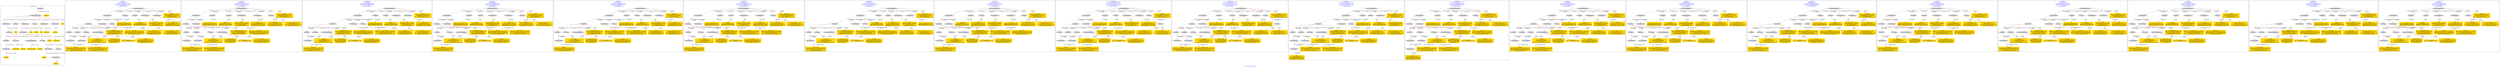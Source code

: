 digraph n0 {
fontcolor="blue"
remincross="true"
label="s26-s-san-francisco-moma.json"
subgraph cluster_0 {
label="1-correct model"
n2[style="filled",color="white",fillcolor="lightgray",label="E12_Production1"];
n3[style="filled",color="white",fillcolor="lightgray",label="E21_Person1"];
n4[style="filled",color="white",fillcolor="lightgray",label="E69_Death1"];
n5[style="filled",color="white",fillcolor="lightgray",label="E74_Group1"];
n6[style="filled",color="white",fillcolor="lightgray",label="E82_Actor_Appellation1"];
n7[style="filled",color="white",fillcolor="lightgray",label="E67_Birth1"];
n8[shape="plaintext",style="filled",fillcolor="gold",label="artistURI"];
n9[style="filled",color="white",fillcolor="lightgray",label="E22_Man-Made_Object1"];
n10[style="filled",color="white",fillcolor="lightgray",label="E35_Title1"];
n11[style="filled",color="white",fillcolor="lightgray",label="E8_Acquisition1"];
n12[style="filled",color="white",fillcolor="lightgray",label="E55_Type1"];
n13[style="filled",color="white",fillcolor="lightgray",label="E54_Dimension1"];
n14[style="filled",color="white",fillcolor="lightgray",label="E78_Collection1"];
n15[shape="plaintext",style="filled",fillcolor="gold",label="url"];
n16[shape="plaintext",style="filled",fillcolor="gold",label="title"];
n17[style="filled",color="white",fillcolor="lightgray",label="E38_Image1"];
n18[shape="plaintext",style="filled",fillcolor="gold",label="image-URL"];
n19[style="filled",color="white",fillcolor="lightgray",label="E48_Place_Name1"];
n20[shape="plaintext",style="filled",fillcolor="gold",label="birthPlace"];
n21[style="filled",color="white",fillcolor="lightgray",label="E52_Time-Span1"];
n22[shape="plaintext",style="filled",fillcolor="gold",label="birthYear"];
n23[style="filled",color="white",fillcolor="lightgray",label="E52_Time-Span2"];
n24[shape="plaintext",style="filled",fillcolor="gold",label="deathYear"];
n25[style="filled",color="white",fillcolor="lightgray",label="E52_Time-Span3"];
n26[shape="plaintext",style="filled",fillcolor="gold",label="when-acquired"];
n27[style="filled",color="white",fillcolor="lightgray",label="E53_Place1"];
n28[shape="plaintext",style="filled",fillcolor="gold",label="dimensions"];
n29[shape="plaintext",style="filled",fillcolor="gold",label="Type_URI"];
n30[shape="plaintext",style="filled",fillcolor="gold",label="type"];
n31[shape="plaintext",style="filled",fillcolor="gold",label="nationality_URI"];
n32[shape="plaintext",style="filled",fillcolor="gold",label="nationality"];
n33[shape="plaintext",style="filled",fillcolor="gold",label="collection"];
n34[shape="plaintext",style="filled",fillcolor="gold",label="artistAppellationURI"];
n35[shape="plaintext",style="filled",fillcolor="gold",label="artistName"];
n36[shape="plaintext",style="filled",fillcolor="gold",label="credit"];
}
subgraph cluster_1 {
label="candidate 0\nlink coherence:1.0\nnode coherence:1.0\nconfidence:0.45575954567455956\nmapping score:0.5185865152248532\ncost:28.99989\n-precision:0.48-recall:0.41"
n38[style="filled",color="white",fillcolor="lightgray",label="E12_Production1"];
n39[style="filled",color="white",fillcolor="lightgray",label="E21_Person1"];
n40[style="filled",color="white",fillcolor="lightgray",label="E52_Time-Span2"];
n41[style="filled",color="white",fillcolor="lightgray",label="E55_Type1"];
n42[style="filled",color="white",fillcolor="lightgray",label="E67_Birth1"];
n43[style="filled",color="white",fillcolor="lightgray",label="E69_Death1"];
n44[style="filled",color="white",fillcolor="lightgray",label="E74_Group1"];
n45[style="filled",color="white",fillcolor="lightgray",label="E82_Actor_Appellation1"];
n46[style="filled",color="white",fillcolor="lightgray",label="E22_Man-Made_Object1"];
n47[style="filled",color="white",fillcolor="lightgray",label="E30_Right1"];
n48[style="filled",color="white",fillcolor="lightgray",label="E35_Title1"];
n49[style="filled",color="white",fillcolor="lightgray",label="E40_Legal_Body1"];
n50[style="filled",color="white",fillcolor="lightgray",label="E54_Dimension1"];
n51[style="filled",color="white",fillcolor="lightgray",label="E52_Time-Span1"];
n52[style="filled",color="white",fillcolor="lightgray",label="E52_Time-Span3"];
n53[shape="plaintext",style="filled",fillcolor="gold",label="birthYear\n[E52_Time-Span,P82b_end_of_the_end,0.371]\n[E52_Time-Span,P82_at_some_time_within,0.35]\n[E52_Time-Span,P82a_begin_of_the_begin,0.22]\n[E52_Time-Span,label,0.059]"];
n54[shape="plaintext",style="filled",fillcolor="gold",label="deathYear\n[E52_Time-Span,P82_at_some_time_within,0.47]\n[E52_Time-Span,P82b_end_of_the_end,0.438]\n[E52_Time-Span,label,0.048]\n[E52_Time-Span,P82a_begin_of_the_begin,0.044]"];
n55[shape="plaintext",style="filled",fillcolor="gold",label="title\n[E35_Title,label,0.905]\n[E82_Actor_Appellation,label,0.054]\n[E30_Right,P3_has_note,0.034]\n[E54_Dimension,P3_has_note,0.007]"];
n56[shape="plaintext",style="filled",fillcolor="gold",label="Type_URI\n[E55_Type,classLink,0.781]\n[E74_Group,classLink,0.218]\n[E22_Man-Made_Object,classLink,0.0]\n[E30_Right,P3_has_note,0.0]"];
n57[shape="plaintext",style="filled",fillcolor="gold",label="nationality\n[E74_Group,label,0.615]\n[E74_Group,classLink,0.385]\n[E35_Title,label,0.0]\n[E29_Design_or_Procedure,P3_has_note,0.0]"];
n58[shape="plaintext",style="filled",fillcolor="gold",label="type\n[E30_Right,P3_has_note,0.514]\n[E55_Type,label,0.205]\n[E22_Man-Made_Object,classLink,0.195]\n[E55_Type,classLink,0.086]"];
n59[shape="plaintext",style="filled",fillcolor="gold",label="image-URL\n[E82_Actor_Appellation,label,1.0]"];
n60[shape="plaintext",style="filled",fillcolor="gold",label="credit\n[E30_Right,P3_has_note,0.95]\n[E82_Actor_Appellation,label,0.026]\n[E35_Title,label,0.02]\n[E40_Legal_Body,label,0.004]"];
n61[shape="plaintext",style="filled",fillcolor="gold",label="artistName\n[E82_Actor_Appellation,label,0.645]\n[E30_Right,P3_has_note,0.295]\n[E35_Title,label,0.05]\n[E22_Man-Made_Object,classLink,0.011]"];
n62[shape="plaintext",style="filled",fillcolor="gold",label="artistURI\n[E21_Person,classLink,0.506]\n[E82_Actor_Appellation,classLink,0.422]\n[E82_Actor_Appellation,label,0.071]\n[E30_Right,P3_has_note,0.001]"];
n63[shape="plaintext",style="filled",fillcolor="gold",label="birthPlace\n[E35_Title,label,0.746]\n[E30_Right,P3_has_note,0.253]\n[E82_Actor_Appellation,label,0.0]"];
n64[shape="plaintext",style="filled",fillcolor="gold",label="artistAppellationURI\n[E82_Actor_Appellation,classLink,0.894]\n[E21_Person,classLink,0.093]\n[E82_Actor_Appellation,label,0.013]\n[E30_Right,P3_has_note,0.0]"];
n65[shape="plaintext",style="filled",fillcolor="gold",label="url\n[E30_Right,P3_has_note,0.787]\n[E82_Actor_Appellation,label,0.213]\n[E54_Dimension,P3_has_note,0.0]"];
n66[shape="plaintext",style="filled",fillcolor="gold",label="nationality_URI\n[E74_Group,classLink,0.809]\n[E55_Type,classLink,0.099]\n[E74_Group,label,0.092]\n[E35_Title,label,0.0]"];
n67[shape="plaintext",style="filled",fillcolor="gold",label="when-acquired\n[E52_Time-Span,P82_at_some_time_within,0.514]\n[E52_Time-Span,P82b_end_of_the_end,0.252]\n[E52_Time-Span,label,0.162]\n[E52_Time-Span,P82a_begin_of_the_begin,0.071]"];
}
subgraph cluster_2 {
label="candidate 1\nlink coherence:1.0\nnode coherence:1.0\nconfidence:0.45575954567455956\nmapping score:0.5185865152248532\ncost:28.9999\n-precision:0.52-recall:0.44"
n69[style="filled",color="white",fillcolor="lightgray",label="E12_Production1"];
n70[style="filled",color="white",fillcolor="lightgray",label="E21_Person1"];
n71[style="filled",color="white",fillcolor="lightgray",label="E52_Time-Span2"];
n72[style="filled",color="white",fillcolor="lightgray",label="E67_Birth1"];
n73[style="filled",color="white",fillcolor="lightgray",label="E69_Death1"];
n74[style="filled",color="white",fillcolor="lightgray",label="E74_Group1"];
n75[style="filled",color="white",fillcolor="lightgray",label="E82_Actor_Appellation1"];
n76[style="filled",color="white",fillcolor="lightgray",label="E22_Man-Made_Object1"];
n77[style="filled",color="white",fillcolor="lightgray",label="E30_Right1"];
n78[style="filled",color="white",fillcolor="lightgray",label="E35_Title1"];
n79[style="filled",color="white",fillcolor="lightgray",label="E40_Legal_Body1"];
n80[style="filled",color="white",fillcolor="lightgray",label="E54_Dimension1"];
n81[style="filled",color="white",fillcolor="lightgray",label="E55_Type2"];
n82[style="filled",color="white",fillcolor="lightgray",label="E52_Time-Span1"];
n83[style="filled",color="white",fillcolor="lightgray",label="E52_Time-Span3"];
n84[shape="plaintext",style="filled",fillcolor="gold",label="birthYear\n[E52_Time-Span,P82b_end_of_the_end,0.371]\n[E52_Time-Span,P82_at_some_time_within,0.35]\n[E52_Time-Span,P82a_begin_of_the_begin,0.22]\n[E52_Time-Span,label,0.059]"];
n85[shape="plaintext",style="filled",fillcolor="gold",label="deathYear\n[E52_Time-Span,P82_at_some_time_within,0.47]\n[E52_Time-Span,P82b_end_of_the_end,0.438]\n[E52_Time-Span,label,0.048]\n[E52_Time-Span,P82a_begin_of_the_begin,0.044]"];
n86[shape="plaintext",style="filled",fillcolor="gold",label="title\n[E35_Title,label,0.905]\n[E82_Actor_Appellation,label,0.054]\n[E30_Right,P3_has_note,0.034]\n[E54_Dimension,P3_has_note,0.007]"];
n87[shape="plaintext",style="filled",fillcolor="gold",label="nationality\n[E74_Group,label,0.615]\n[E74_Group,classLink,0.385]\n[E35_Title,label,0.0]\n[E29_Design_or_Procedure,P3_has_note,0.0]"];
n88[shape="plaintext",style="filled",fillcolor="gold",label="image-URL\n[E82_Actor_Appellation,label,1.0]"];
n89[shape="plaintext",style="filled",fillcolor="gold",label="credit\n[E30_Right,P3_has_note,0.95]\n[E82_Actor_Appellation,label,0.026]\n[E35_Title,label,0.02]\n[E40_Legal_Body,label,0.004]"];
n90[shape="plaintext",style="filled",fillcolor="gold",label="artistName\n[E82_Actor_Appellation,label,0.645]\n[E30_Right,P3_has_note,0.295]\n[E35_Title,label,0.05]\n[E22_Man-Made_Object,classLink,0.011]"];
n91[shape="plaintext",style="filled",fillcolor="gold",label="artistURI\n[E21_Person,classLink,0.506]\n[E82_Actor_Appellation,classLink,0.422]\n[E82_Actor_Appellation,label,0.071]\n[E30_Right,P3_has_note,0.001]"];
n92[shape="plaintext",style="filled",fillcolor="gold",label="birthPlace\n[E35_Title,label,0.746]\n[E30_Right,P3_has_note,0.253]\n[E82_Actor_Appellation,label,0.0]"];
n93[shape="plaintext",style="filled",fillcolor="gold",label="artistAppellationURI\n[E82_Actor_Appellation,classLink,0.894]\n[E21_Person,classLink,0.093]\n[E82_Actor_Appellation,label,0.013]\n[E30_Right,P3_has_note,0.0]"];
n94[shape="plaintext",style="filled",fillcolor="gold",label="url\n[E30_Right,P3_has_note,0.787]\n[E82_Actor_Appellation,label,0.213]\n[E54_Dimension,P3_has_note,0.0]"];
n95[shape="plaintext",style="filled",fillcolor="gold",label="Type_URI\n[E55_Type,classLink,0.781]\n[E74_Group,classLink,0.218]\n[E22_Man-Made_Object,classLink,0.0]\n[E30_Right,P3_has_note,0.0]"];
n96[shape="plaintext",style="filled",fillcolor="gold",label="nationality_URI\n[E74_Group,classLink,0.809]\n[E55_Type,classLink,0.099]\n[E74_Group,label,0.092]\n[E35_Title,label,0.0]"];
n97[shape="plaintext",style="filled",fillcolor="gold",label="type\n[E30_Right,P3_has_note,0.514]\n[E55_Type,label,0.205]\n[E22_Man-Made_Object,classLink,0.195]\n[E55_Type,classLink,0.086]"];
n98[shape="plaintext",style="filled",fillcolor="gold",label="when-acquired\n[E52_Time-Span,P82_at_some_time_within,0.514]\n[E52_Time-Span,P82b_end_of_the_end,0.252]\n[E52_Time-Span,label,0.162]\n[E52_Time-Span,P82a_begin_of_the_begin,0.071]"];
}
subgraph cluster_3 {
label="candidate 10\nlink coherence:1.0\nnode coherence:1.0\nconfidence:0.4262486836766447\nmapping score:0.5198606723366593\ncost:26.99991\n-precision:0.44-recall:0.35"
n100[style="filled",color="white",fillcolor="lightgray",label="E12_Production1"];
n101[style="filled",color="white",fillcolor="lightgray",label="E21_Person1"];
n102[style="filled",color="white",fillcolor="lightgray",label="E52_Time-Span2"];
n103[style="filled",color="white",fillcolor="lightgray",label="E55_Type1"];
n104[style="filled",color="white",fillcolor="lightgray",label="E67_Birth1"];
n105[style="filled",color="white",fillcolor="lightgray",label="E74_Group1"];
n106[style="filled",color="white",fillcolor="lightgray",label="E82_Actor_Appellation1"];
n107[style="filled",color="white",fillcolor="lightgray",label="E22_Man-Made_Object1"];
n108[style="filled",color="white",fillcolor="lightgray",label="E30_Right1"];
n109[style="filled",color="white",fillcolor="lightgray",label="E35_Title1"];
n110[style="filled",color="white",fillcolor="lightgray",label="E40_Legal_Body1"];
n111[style="filled",color="white",fillcolor="lightgray",label="E54_Dimension1"];
n112[style="filled",color="white",fillcolor="lightgray",label="E52_Time-Span1"];
n113[shape="plaintext",style="filled",fillcolor="gold",label="birthYear\n[E52_Time-Span,P82b_end_of_the_end,0.371]\n[E52_Time-Span,P82_at_some_time_within,0.35]\n[E52_Time-Span,P82a_begin_of_the_begin,0.22]\n[E52_Time-Span,label,0.059]"];
n114[shape="plaintext",style="filled",fillcolor="gold",label="deathYear\n[E52_Time-Span,P82_at_some_time_within,0.47]\n[E52_Time-Span,P82b_end_of_the_end,0.438]\n[E52_Time-Span,label,0.048]\n[E52_Time-Span,P82a_begin_of_the_begin,0.044]"];
n115[shape="plaintext",style="filled",fillcolor="gold",label="title\n[E35_Title,label,0.905]\n[E82_Actor_Appellation,label,0.054]\n[E30_Right,P3_has_note,0.034]\n[E54_Dimension,P3_has_note,0.007]"];
n116[shape="plaintext",style="filled",fillcolor="gold",label="Type_URI\n[E55_Type,classLink,0.781]\n[E74_Group,classLink,0.218]\n[E22_Man-Made_Object,classLink,0.0]\n[E30_Right,P3_has_note,0.0]"];
n117[shape="plaintext",style="filled",fillcolor="gold",label="nationality\n[E74_Group,label,0.615]\n[E74_Group,classLink,0.385]\n[E35_Title,label,0.0]\n[E29_Design_or_Procedure,P3_has_note,0.0]"];
n118[shape="plaintext",style="filled",fillcolor="gold",label="type\n[E30_Right,P3_has_note,0.514]\n[E55_Type,label,0.205]\n[E22_Man-Made_Object,classLink,0.195]\n[E55_Type,classLink,0.086]"];
n119[shape="plaintext",style="filled",fillcolor="gold",label="image-URL\n[E82_Actor_Appellation,label,1.0]"];
n120[shape="plaintext",style="filled",fillcolor="gold",label="when-acquired\n[E52_Time-Span,P82_at_some_time_within,0.514]\n[E52_Time-Span,P82b_end_of_the_end,0.252]\n[E52_Time-Span,label,0.162]\n[E52_Time-Span,P82a_begin_of_the_begin,0.071]"];
n121[shape="plaintext",style="filled",fillcolor="gold",label="credit\n[E30_Right,P3_has_note,0.95]\n[E82_Actor_Appellation,label,0.026]\n[E35_Title,label,0.02]\n[E40_Legal_Body,label,0.004]"];
n122[shape="plaintext",style="filled",fillcolor="gold",label="artistName\n[E82_Actor_Appellation,label,0.645]\n[E30_Right,P3_has_note,0.295]\n[E35_Title,label,0.05]\n[E22_Man-Made_Object,classLink,0.011]"];
n123[shape="plaintext",style="filled",fillcolor="gold",label="artistURI\n[E21_Person,classLink,0.506]\n[E82_Actor_Appellation,classLink,0.422]\n[E82_Actor_Appellation,label,0.071]\n[E30_Right,P3_has_note,0.001]"];
n124[shape="plaintext",style="filled",fillcolor="gold",label="birthPlace\n[E35_Title,label,0.746]\n[E30_Right,P3_has_note,0.253]\n[E82_Actor_Appellation,label,0.0]"];
n125[shape="plaintext",style="filled",fillcolor="gold",label="artistAppellationURI\n[E82_Actor_Appellation,classLink,0.894]\n[E21_Person,classLink,0.093]\n[E82_Actor_Appellation,label,0.013]\n[E30_Right,P3_has_note,0.0]"];
n126[shape="plaintext",style="filled",fillcolor="gold",label="url\n[E30_Right,P3_has_note,0.787]\n[E82_Actor_Appellation,label,0.213]\n[E54_Dimension,P3_has_note,0.0]"];
n127[shape="plaintext",style="filled",fillcolor="gold",label="nationality_URI\n[E74_Group,classLink,0.809]\n[E55_Type,classLink,0.099]\n[E74_Group,label,0.092]\n[E35_Title,label,0.0]"];
}
subgraph cluster_4 {
label="candidate 11\nlink coherence:1.0\nnode coherence:1.0\nconfidence:0.4262486836766447\nmapping score:0.5198606723366593\ncost:26.99992\n-precision:0.48-recall:0.38"
n129[style="filled",color="white",fillcolor="lightgray",label="E12_Production1"];
n130[style="filled",color="white",fillcolor="lightgray",label="E21_Person1"];
n131[style="filled",color="white",fillcolor="lightgray",label="E52_Time-Span2"];
n132[style="filled",color="white",fillcolor="lightgray",label="E67_Birth1"];
n133[style="filled",color="white",fillcolor="lightgray",label="E74_Group1"];
n134[style="filled",color="white",fillcolor="lightgray",label="E82_Actor_Appellation1"];
n135[style="filled",color="white",fillcolor="lightgray",label="E22_Man-Made_Object1"];
n136[style="filled",color="white",fillcolor="lightgray",label="E30_Right1"];
n137[style="filled",color="white",fillcolor="lightgray",label="E35_Title1"];
n138[style="filled",color="white",fillcolor="lightgray",label="E40_Legal_Body1"];
n139[style="filled",color="white",fillcolor="lightgray",label="E54_Dimension1"];
n140[style="filled",color="white",fillcolor="lightgray",label="E55_Type2"];
n141[style="filled",color="white",fillcolor="lightgray",label="E52_Time-Span1"];
n142[shape="plaintext",style="filled",fillcolor="gold",label="birthYear\n[E52_Time-Span,P82b_end_of_the_end,0.371]\n[E52_Time-Span,P82_at_some_time_within,0.35]\n[E52_Time-Span,P82a_begin_of_the_begin,0.22]\n[E52_Time-Span,label,0.059]"];
n143[shape="plaintext",style="filled",fillcolor="gold",label="deathYear\n[E52_Time-Span,P82_at_some_time_within,0.47]\n[E52_Time-Span,P82b_end_of_the_end,0.438]\n[E52_Time-Span,label,0.048]\n[E52_Time-Span,P82a_begin_of_the_begin,0.044]"];
n144[shape="plaintext",style="filled",fillcolor="gold",label="title\n[E35_Title,label,0.905]\n[E82_Actor_Appellation,label,0.054]\n[E30_Right,P3_has_note,0.034]\n[E54_Dimension,P3_has_note,0.007]"];
n145[shape="plaintext",style="filled",fillcolor="gold",label="nationality\n[E74_Group,label,0.615]\n[E74_Group,classLink,0.385]\n[E35_Title,label,0.0]\n[E29_Design_or_Procedure,P3_has_note,0.0]"];
n146[shape="plaintext",style="filled",fillcolor="gold",label="image-URL\n[E82_Actor_Appellation,label,1.0]"];
n147[shape="plaintext",style="filled",fillcolor="gold",label="when-acquired\n[E52_Time-Span,P82_at_some_time_within,0.514]\n[E52_Time-Span,P82b_end_of_the_end,0.252]\n[E52_Time-Span,label,0.162]\n[E52_Time-Span,P82a_begin_of_the_begin,0.071]"];
n148[shape="plaintext",style="filled",fillcolor="gold",label="credit\n[E30_Right,P3_has_note,0.95]\n[E82_Actor_Appellation,label,0.026]\n[E35_Title,label,0.02]\n[E40_Legal_Body,label,0.004]"];
n149[shape="plaintext",style="filled",fillcolor="gold",label="artistName\n[E82_Actor_Appellation,label,0.645]\n[E30_Right,P3_has_note,0.295]\n[E35_Title,label,0.05]\n[E22_Man-Made_Object,classLink,0.011]"];
n150[shape="plaintext",style="filled",fillcolor="gold",label="artistURI\n[E21_Person,classLink,0.506]\n[E82_Actor_Appellation,classLink,0.422]\n[E82_Actor_Appellation,label,0.071]\n[E30_Right,P3_has_note,0.001]"];
n151[shape="plaintext",style="filled",fillcolor="gold",label="birthPlace\n[E35_Title,label,0.746]\n[E30_Right,P3_has_note,0.253]\n[E82_Actor_Appellation,label,0.0]"];
n152[shape="plaintext",style="filled",fillcolor="gold",label="artistAppellationURI\n[E82_Actor_Appellation,classLink,0.894]\n[E21_Person,classLink,0.093]\n[E82_Actor_Appellation,label,0.013]\n[E30_Right,P3_has_note,0.0]"];
n153[shape="plaintext",style="filled",fillcolor="gold",label="url\n[E30_Right,P3_has_note,0.787]\n[E82_Actor_Appellation,label,0.213]\n[E54_Dimension,P3_has_note,0.0]"];
n154[shape="plaintext",style="filled",fillcolor="gold",label="Type_URI\n[E55_Type,classLink,0.781]\n[E74_Group,classLink,0.218]\n[E22_Man-Made_Object,classLink,0.0]\n[E30_Right,P3_has_note,0.0]"];
n155[shape="plaintext",style="filled",fillcolor="gold",label="nationality_URI\n[E74_Group,classLink,0.809]\n[E55_Type,classLink,0.099]\n[E74_Group,label,0.092]\n[E35_Title,label,0.0]"];
n156[shape="plaintext",style="filled",fillcolor="gold",label="type\n[E30_Right,P3_has_note,0.514]\n[E55_Type,label,0.205]\n[E22_Man-Made_Object,classLink,0.195]\n[E55_Type,classLink,0.086]"];
}
subgraph cluster_5 {
label="candidate 12\nlink coherence:1.0\nnode coherence:1.0\nconfidence:0.42264675431540044\nmapping score:0.5186600292162445\ncost:26.99991\n-precision:0.48-recall:0.38"
n158[style="filled",color="white",fillcolor="lightgray",label="E12_Production1"];
n159[style="filled",color="white",fillcolor="lightgray",label="E21_Person1"];
n160[style="filled",color="white",fillcolor="lightgray",label="E52_Time-Span2"];
n161[style="filled",color="white",fillcolor="lightgray",label="E55_Type1"];
n162[style="filled",color="white",fillcolor="lightgray",label="E67_Birth1"];
n163[style="filled",color="white",fillcolor="lightgray",label="E74_Group1"];
n164[style="filled",color="white",fillcolor="lightgray",label="E82_Actor_Appellation1"];
n165[style="filled",color="white",fillcolor="lightgray",label="E22_Man-Made_Object1"];
n166[style="filled",color="white",fillcolor="lightgray",label="E30_Right1"];
n167[style="filled",color="white",fillcolor="lightgray",label="E35_Title1"];
n168[style="filled",color="white",fillcolor="lightgray",label="E40_Legal_Body1"];
n169[style="filled",color="white",fillcolor="lightgray",label="E54_Dimension1"];
n170[style="filled",color="white",fillcolor="lightgray",label="E52_Time-Span1"];
n171[shape="plaintext",style="filled",fillcolor="gold",label="deathYear\n[E52_Time-Span,P82_at_some_time_within,0.47]\n[E52_Time-Span,P82b_end_of_the_end,0.438]\n[E52_Time-Span,label,0.048]\n[E52_Time-Span,P82a_begin_of_the_begin,0.044]"];
n172[shape="plaintext",style="filled",fillcolor="gold",label="title\n[E35_Title,label,0.905]\n[E82_Actor_Appellation,label,0.054]\n[E30_Right,P3_has_note,0.034]\n[E54_Dimension,P3_has_note,0.007]"];
n173[shape="plaintext",style="filled",fillcolor="gold",label="birthYear\n[E52_Time-Span,P82b_end_of_the_end,0.371]\n[E52_Time-Span,P82_at_some_time_within,0.35]\n[E52_Time-Span,P82a_begin_of_the_begin,0.22]\n[E52_Time-Span,label,0.059]"];
n174[shape="plaintext",style="filled",fillcolor="gold",label="Type_URI\n[E55_Type,classLink,0.781]\n[E74_Group,classLink,0.218]\n[E22_Man-Made_Object,classLink,0.0]\n[E30_Right,P3_has_note,0.0]"];
n175[shape="plaintext",style="filled",fillcolor="gold",label="nationality\n[E74_Group,label,0.615]\n[E74_Group,classLink,0.385]\n[E35_Title,label,0.0]\n[E29_Design_or_Procedure,P3_has_note,0.0]"];
n176[shape="plaintext",style="filled",fillcolor="gold",label="type\n[E30_Right,P3_has_note,0.514]\n[E55_Type,label,0.205]\n[E22_Man-Made_Object,classLink,0.195]\n[E55_Type,classLink,0.086]"];
n177[shape="plaintext",style="filled",fillcolor="gold",label="image-URL\n[E82_Actor_Appellation,label,1.0]"];
n178[shape="plaintext",style="filled",fillcolor="gold",label="when-acquired\n[E52_Time-Span,P82_at_some_time_within,0.514]\n[E52_Time-Span,P82b_end_of_the_end,0.252]\n[E52_Time-Span,label,0.162]\n[E52_Time-Span,P82a_begin_of_the_begin,0.071]"];
n179[shape="plaintext",style="filled",fillcolor="gold",label="credit\n[E30_Right,P3_has_note,0.95]\n[E82_Actor_Appellation,label,0.026]\n[E35_Title,label,0.02]\n[E40_Legal_Body,label,0.004]"];
n180[shape="plaintext",style="filled",fillcolor="gold",label="artistName\n[E82_Actor_Appellation,label,0.645]\n[E30_Right,P3_has_note,0.295]\n[E35_Title,label,0.05]\n[E22_Man-Made_Object,classLink,0.011]"];
n181[shape="plaintext",style="filled",fillcolor="gold",label="artistURI\n[E21_Person,classLink,0.506]\n[E82_Actor_Appellation,classLink,0.422]\n[E82_Actor_Appellation,label,0.071]\n[E30_Right,P3_has_note,0.001]"];
n182[shape="plaintext",style="filled",fillcolor="gold",label="birthPlace\n[E35_Title,label,0.746]\n[E30_Right,P3_has_note,0.253]\n[E82_Actor_Appellation,label,0.0]"];
n183[shape="plaintext",style="filled",fillcolor="gold",label="artistAppellationURI\n[E82_Actor_Appellation,classLink,0.894]\n[E21_Person,classLink,0.093]\n[E82_Actor_Appellation,label,0.013]\n[E30_Right,P3_has_note,0.0]"];
n184[shape="plaintext",style="filled",fillcolor="gold",label="url\n[E30_Right,P3_has_note,0.787]\n[E82_Actor_Appellation,label,0.213]\n[E54_Dimension,P3_has_note,0.0]"];
n185[shape="plaintext",style="filled",fillcolor="gold",label="nationality_URI\n[E74_Group,classLink,0.809]\n[E55_Type,classLink,0.099]\n[E74_Group,label,0.092]\n[E35_Title,label,0.0]"];
}
subgraph cluster_6 {
label="candidate 13\nlink coherence:1.0\nnode coherence:1.0\nconfidence:0.42264675431540044\nmapping score:0.5186600292162445\ncost:26.99992\n-precision:0.52-recall:0.41"
n187[style="filled",color="white",fillcolor="lightgray",label="E12_Production1"];
n188[style="filled",color="white",fillcolor="lightgray",label="E21_Person1"];
n189[style="filled",color="white",fillcolor="lightgray",label="E52_Time-Span2"];
n190[style="filled",color="white",fillcolor="lightgray",label="E67_Birth1"];
n191[style="filled",color="white",fillcolor="lightgray",label="E74_Group1"];
n192[style="filled",color="white",fillcolor="lightgray",label="E82_Actor_Appellation1"];
n193[style="filled",color="white",fillcolor="lightgray",label="E22_Man-Made_Object1"];
n194[style="filled",color="white",fillcolor="lightgray",label="E30_Right1"];
n195[style="filled",color="white",fillcolor="lightgray",label="E35_Title1"];
n196[style="filled",color="white",fillcolor="lightgray",label="E40_Legal_Body1"];
n197[style="filled",color="white",fillcolor="lightgray",label="E54_Dimension1"];
n198[style="filled",color="white",fillcolor="lightgray",label="E55_Type2"];
n199[style="filled",color="white",fillcolor="lightgray",label="E52_Time-Span1"];
n200[shape="plaintext",style="filled",fillcolor="gold",label="deathYear\n[E52_Time-Span,P82_at_some_time_within,0.47]\n[E52_Time-Span,P82b_end_of_the_end,0.438]\n[E52_Time-Span,label,0.048]\n[E52_Time-Span,P82a_begin_of_the_begin,0.044]"];
n201[shape="plaintext",style="filled",fillcolor="gold",label="title\n[E35_Title,label,0.905]\n[E82_Actor_Appellation,label,0.054]\n[E30_Right,P3_has_note,0.034]\n[E54_Dimension,P3_has_note,0.007]"];
n202[shape="plaintext",style="filled",fillcolor="gold",label="birthYear\n[E52_Time-Span,P82b_end_of_the_end,0.371]\n[E52_Time-Span,P82_at_some_time_within,0.35]\n[E52_Time-Span,P82a_begin_of_the_begin,0.22]\n[E52_Time-Span,label,0.059]"];
n203[shape="plaintext",style="filled",fillcolor="gold",label="nationality\n[E74_Group,label,0.615]\n[E74_Group,classLink,0.385]\n[E35_Title,label,0.0]\n[E29_Design_or_Procedure,P3_has_note,0.0]"];
n204[shape="plaintext",style="filled",fillcolor="gold",label="image-URL\n[E82_Actor_Appellation,label,1.0]"];
n205[shape="plaintext",style="filled",fillcolor="gold",label="when-acquired\n[E52_Time-Span,P82_at_some_time_within,0.514]\n[E52_Time-Span,P82b_end_of_the_end,0.252]\n[E52_Time-Span,label,0.162]\n[E52_Time-Span,P82a_begin_of_the_begin,0.071]"];
n206[shape="plaintext",style="filled",fillcolor="gold",label="credit\n[E30_Right,P3_has_note,0.95]\n[E82_Actor_Appellation,label,0.026]\n[E35_Title,label,0.02]\n[E40_Legal_Body,label,0.004]"];
n207[shape="plaintext",style="filled",fillcolor="gold",label="artistName\n[E82_Actor_Appellation,label,0.645]\n[E30_Right,P3_has_note,0.295]\n[E35_Title,label,0.05]\n[E22_Man-Made_Object,classLink,0.011]"];
n208[shape="plaintext",style="filled",fillcolor="gold",label="artistURI\n[E21_Person,classLink,0.506]\n[E82_Actor_Appellation,classLink,0.422]\n[E82_Actor_Appellation,label,0.071]\n[E30_Right,P3_has_note,0.001]"];
n209[shape="plaintext",style="filled",fillcolor="gold",label="birthPlace\n[E35_Title,label,0.746]\n[E30_Right,P3_has_note,0.253]\n[E82_Actor_Appellation,label,0.0]"];
n210[shape="plaintext",style="filled",fillcolor="gold",label="artistAppellationURI\n[E82_Actor_Appellation,classLink,0.894]\n[E21_Person,classLink,0.093]\n[E82_Actor_Appellation,label,0.013]\n[E30_Right,P3_has_note,0.0]"];
n211[shape="plaintext",style="filled",fillcolor="gold",label="url\n[E30_Right,P3_has_note,0.787]\n[E82_Actor_Appellation,label,0.213]\n[E54_Dimension,P3_has_note,0.0]"];
n212[shape="plaintext",style="filled",fillcolor="gold",label="Type_URI\n[E55_Type,classLink,0.781]\n[E74_Group,classLink,0.218]\n[E22_Man-Made_Object,classLink,0.0]\n[E30_Right,P3_has_note,0.0]"];
n213[shape="plaintext",style="filled",fillcolor="gold",label="nationality_URI\n[E74_Group,classLink,0.809]\n[E55_Type,classLink,0.099]\n[E74_Group,label,0.092]\n[E35_Title,label,0.0]"];
n214[shape="plaintext",style="filled",fillcolor="gold",label="type\n[E30_Right,P3_has_note,0.514]\n[E55_Type,label,0.205]\n[E22_Man-Made_Object,classLink,0.195]\n[E55_Type,classLink,0.086]"];
}
subgraph cluster_7 {
label="candidate 14\nlink coherence:1.0\nnode coherence:1.0\nconfidence:0.4179418736250133\nmapping score:0.5170917356527822\ncost:26.99991\n-precision:0.48-recall:0.38"
n216[style="filled",color="white",fillcolor="lightgray",label="E12_Production1"];
n217[style="filled",color="white",fillcolor="lightgray",label="E21_Person1"];
n218[style="filled",color="white",fillcolor="lightgray",label="E52_Time-Span2"];
n219[style="filled",color="white",fillcolor="lightgray",label="E55_Type1"];
n220[style="filled",color="white",fillcolor="lightgray",label="E67_Birth1"];
n221[style="filled",color="white",fillcolor="lightgray",label="E74_Group1"];
n222[style="filled",color="white",fillcolor="lightgray",label="E82_Actor_Appellation1"];
n223[style="filled",color="white",fillcolor="lightgray",label="E22_Man-Made_Object1"];
n224[style="filled",color="white",fillcolor="lightgray",label="E30_Right1"];
n225[style="filled",color="white",fillcolor="lightgray",label="E35_Title1"];
n226[style="filled",color="white",fillcolor="lightgray",label="E40_Legal_Body1"];
n227[style="filled",color="white",fillcolor="lightgray",label="E54_Dimension1"];
n228[style="filled",color="white",fillcolor="lightgray",label="E52_Time-Span1"];
n229[shape="plaintext",style="filled",fillcolor="gold",label="deathYear\n[E52_Time-Span,P82_at_some_time_within,0.47]\n[E52_Time-Span,P82b_end_of_the_end,0.438]\n[E52_Time-Span,label,0.048]\n[E52_Time-Span,P82a_begin_of_the_begin,0.044]"];
n230[shape="plaintext",style="filled",fillcolor="gold",label="url\n[E30_Right,P3_has_note,0.787]\n[E82_Actor_Appellation,label,0.213]\n[E54_Dimension,P3_has_note,0.0]"];
n231[shape="plaintext",style="filled",fillcolor="gold",label="when-acquired\n[E52_Time-Span,P82_at_some_time_within,0.514]\n[E52_Time-Span,P82b_end_of_the_end,0.252]\n[E52_Time-Span,label,0.162]\n[E52_Time-Span,P82a_begin_of_the_begin,0.071]"];
n232[shape="plaintext",style="filled",fillcolor="gold",label="Type_URI\n[E55_Type,classLink,0.781]\n[E74_Group,classLink,0.218]\n[E22_Man-Made_Object,classLink,0.0]\n[E30_Right,P3_has_note,0.0]"];
n233[shape="plaintext",style="filled",fillcolor="gold",label="nationality\n[E74_Group,label,0.615]\n[E74_Group,classLink,0.385]\n[E35_Title,label,0.0]\n[E29_Design_or_Procedure,P3_has_note,0.0]"];
n234[shape="plaintext",style="filled",fillcolor="gold",label="type\n[E30_Right,P3_has_note,0.514]\n[E55_Type,label,0.205]\n[E22_Man-Made_Object,classLink,0.195]\n[E55_Type,classLink,0.086]"];
n235[shape="plaintext",style="filled",fillcolor="gold",label="image-URL\n[E82_Actor_Appellation,label,1.0]"];
n236[shape="plaintext",style="filled",fillcolor="gold",label="birthYear\n[E52_Time-Span,P82b_end_of_the_end,0.371]\n[E52_Time-Span,P82_at_some_time_within,0.35]\n[E52_Time-Span,P82a_begin_of_the_begin,0.22]\n[E52_Time-Span,label,0.059]"];
n237[shape="plaintext",style="filled",fillcolor="gold",label="credit\n[E30_Right,P3_has_note,0.95]\n[E82_Actor_Appellation,label,0.026]\n[E35_Title,label,0.02]\n[E40_Legal_Body,label,0.004]"];
n238[shape="plaintext",style="filled",fillcolor="gold",label="artistName\n[E82_Actor_Appellation,label,0.645]\n[E30_Right,P3_has_note,0.295]\n[E35_Title,label,0.05]\n[E22_Man-Made_Object,classLink,0.011]"];
n239[shape="plaintext",style="filled",fillcolor="gold",label="artistURI\n[E21_Person,classLink,0.506]\n[E82_Actor_Appellation,classLink,0.422]\n[E82_Actor_Appellation,label,0.071]\n[E30_Right,P3_has_note,0.001]"];
n240[shape="plaintext",style="filled",fillcolor="gold",label="title\n[E35_Title,label,0.905]\n[E82_Actor_Appellation,label,0.054]\n[E30_Right,P3_has_note,0.034]\n[E54_Dimension,P3_has_note,0.007]"];
n241[shape="plaintext",style="filled",fillcolor="gold",label="artistAppellationURI\n[E82_Actor_Appellation,classLink,0.894]\n[E21_Person,classLink,0.093]\n[E82_Actor_Appellation,label,0.013]\n[E30_Right,P3_has_note,0.0]"];
n242[shape="plaintext",style="filled",fillcolor="gold",label="birthPlace\n[E35_Title,label,0.746]\n[E30_Right,P3_has_note,0.253]\n[E82_Actor_Appellation,label,0.0]"];
n243[shape="plaintext",style="filled",fillcolor="gold",label="nationality_URI\n[E74_Group,classLink,0.809]\n[E55_Type,classLink,0.099]\n[E74_Group,label,0.092]\n[E35_Title,label,0.0]"];
}
subgraph cluster_8 {
label="candidate 15\nlink coherence:1.0\nnode coherence:1.0\nconfidence:0.4179418736250133\nmapping score:0.5170917356527822\ncost:26.99992\n-precision:0.52-recall:0.41"
n245[style="filled",color="white",fillcolor="lightgray",label="E12_Production1"];
n246[style="filled",color="white",fillcolor="lightgray",label="E21_Person1"];
n247[style="filled",color="white",fillcolor="lightgray",label="E52_Time-Span2"];
n248[style="filled",color="white",fillcolor="lightgray",label="E67_Birth1"];
n249[style="filled",color="white",fillcolor="lightgray",label="E74_Group1"];
n250[style="filled",color="white",fillcolor="lightgray",label="E82_Actor_Appellation1"];
n251[style="filled",color="white",fillcolor="lightgray",label="E22_Man-Made_Object1"];
n252[style="filled",color="white",fillcolor="lightgray",label="E30_Right1"];
n253[style="filled",color="white",fillcolor="lightgray",label="E35_Title1"];
n254[style="filled",color="white",fillcolor="lightgray",label="E40_Legal_Body1"];
n255[style="filled",color="white",fillcolor="lightgray",label="E54_Dimension1"];
n256[style="filled",color="white",fillcolor="lightgray",label="E55_Type2"];
n257[style="filled",color="white",fillcolor="lightgray",label="E52_Time-Span1"];
n258[shape="plaintext",style="filled",fillcolor="gold",label="deathYear\n[E52_Time-Span,P82_at_some_time_within,0.47]\n[E52_Time-Span,P82b_end_of_the_end,0.438]\n[E52_Time-Span,label,0.048]\n[E52_Time-Span,P82a_begin_of_the_begin,0.044]"];
n259[shape="plaintext",style="filled",fillcolor="gold",label="url\n[E30_Right,P3_has_note,0.787]\n[E82_Actor_Appellation,label,0.213]\n[E54_Dimension,P3_has_note,0.0]"];
n260[shape="plaintext",style="filled",fillcolor="gold",label="when-acquired\n[E52_Time-Span,P82_at_some_time_within,0.514]\n[E52_Time-Span,P82b_end_of_the_end,0.252]\n[E52_Time-Span,label,0.162]\n[E52_Time-Span,P82a_begin_of_the_begin,0.071]"];
n261[shape="plaintext",style="filled",fillcolor="gold",label="nationality\n[E74_Group,label,0.615]\n[E74_Group,classLink,0.385]\n[E35_Title,label,0.0]\n[E29_Design_or_Procedure,P3_has_note,0.0]"];
n262[shape="plaintext",style="filled",fillcolor="gold",label="image-URL\n[E82_Actor_Appellation,label,1.0]"];
n263[shape="plaintext",style="filled",fillcolor="gold",label="birthYear\n[E52_Time-Span,P82b_end_of_the_end,0.371]\n[E52_Time-Span,P82_at_some_time_within,0.35]\n[E52_Time-Span,P82a_begin_of_the_begin,0.22]\n[E52_Time-Span,label,0.059]"];
n264[shape="plaintext",style="filled",fillcolor="gold",label="credit\n[E30_Right,P3_has_note,0.95]\n[E82_Actor_Appellation,label,0.026]\n[E35_Title,label,0.02]\n[E40_Legal_Body,label,0.004]"];
n265[shape="plaintext",style="filled",fillcolor="gold",label="artistName\n[E82_Actor_Appellation,label,0.645]\n[E30_Right,P3_has_note,0.295]\n[E35_Title,label,0.05]\n[E22_Man-Made_Object,classLink,0.011]"];
n266[shape="plaintext",style="filled",fillcolor="gold",label="artistURI\n[E21_Person,classLink,0.506]\n[E82_Actor_Appellation,classLink,0.422]\n[E82_Actor_Appellation,label,0.071]\n[E30_Right,P3_has_note,0.001]"];
n267[shape="plaintext",style="filled",fillcolor="gold",label="title\n[E35_Title,label,0.905]\n[E82_Actor_Appellation,label,0.054]\n[E30_Right,P3_has_note,0.034]\n[E54_Dimension,P3_has_note,0.007]"];
n268[shape="plaintext",style="filled",fillcolor="gold",label="artistAppellationURI\n[E82_Actor_Appellation,classLink,0.894]\n[E21_Person,classLink,0.093]\n[E82_Actor_Appellation,label,0.013]\n[E30_Right,P3_has_note,0.0]"];
n269[shape="plaintext",style="filled",fillcolor="gold",label="birthPlace\n[E35_Title,label,0.746]\n[E30_Right,P3_has_note,0.253]\n[E82_Actor_Appellation,label,0.0]"];
n270[shape="plaintext",style="filled",fillcolor="gold",label="Type_URI\n[E55_Type,classLink,0.781]\n[E74_Group,classLink,0.218]\n[E22_Man-Made_Object,classLink,0.0]\n[E30_Right,P3_has_note,0.0]"];
n271[shape="plaintext",style="filled",fillcolor="gold",label="nationality_URI\n[E74_Group,classLink,0.809]\n[E55_Type,classLink,0.099]\n[E74_Group,label,0.092]\n[E35_Title,label,0.0]"];
n272[shape="plaintext",style="filled",fillcolor="gold",label="type\n[E30_Right,P3_has_note,0.514]\n[E55_Type,label,0.205]\n[E22_Man-Made_Object,classLink,0.195]\n[E55_Type,classLink,0.086]"];
}
subgraph cluster_9 {
label="candidate 16\nlink coherence:0.9666666666666667\nnode coherence:1.0\nconfidence:0.45575954567455956\nmapping score:0.5185865152248532\ncost:128.9999\n-precision:0.47-recall:0.41"
n274[style="filled",color="white",fillcolor="lightgray",label="E12_Production1"];
n275[style="filled",color="white",fillcolor="lightgray",label="E21_Person1"];
n276[style="filled",color="white",fillcolor="lightgray",label="E52_Time-Span2"];
n277[style="filled",color="white",fillcolor="lightgray",label="E67_Birth1"];
n278[style="filled",color="white",fillcolor="lightgray",label="E69_Death1"];
n279[style="filled",color="white",fillcolor="lightgray",label="E74_Group1"];
n280[style="filled",color="white",fillcolor="lightgray",label="E82_Actor_Appellation1"];
n281[style="filled",color="white",fillcolor="lightgray",label="E22_Man-Made_Object1"];
n282[style="filled",color="white",fillcolor="lightgray",label="E30_Right1"];
n283[style="filled",color="white",fillcolor="lightgray",label="E35_Title1"];
n284[style="filled",color="white",fillcolor="lightgray",label="E40_Legal_Body1"];
n285[style="filled",color="white",fillcolor="lightgray",label="E54_Dimension1"];
n286[style="filled",color="white",fillcolor="lightgray",label="E55_Type2"];
n287[style="filled",color="white",fillcolor="lightgray",label="E52_Time-Span1"];
n288[style="filled",color="white",fillcolor="lightgray",label="E52_Time-Span3"];
n289[style="filled",color="white",fillcolor="lightgray",label="E55_Type1"];
n290[shape="plaintext",style="filled",fillcolor="gold",label="birthYear\n[E52_Time-Span,P82b_end_of_the_end,0.371]\n[E52_Time-Span,P82_at_some_time_within,0.35]\n[E52_Time-Span,P82a_begin_of_the_begin,0.22]\n[E52_Time-Span,label,0.059]"];
n291[shape="plaintext",style="filled",fillcolor="gold",label="deathYear\n[E52_Time-Span,P82_at_some_time_within,0.47]\n[E52_Time-Span,P82b_end_of_the_end,0.438]\n[E52_Time-Span,label,0.048]\n[E52_Time-Span,P82a_begin_of_the_begin,0.044]"];
n292[shape="plaintext",style="filled",fillcolor="gold",label="title\n[E35_Title,label,0.905]\n[E82_Actor_Appellation,label,0.054]\n[E30_Right,P3_has_note,0.034]\n[E54_Dimension,P3_has_note,0.007]"];
n293[shape="plaintext",style="filled",fillcolor="gold",label="Type_URI\n[E55_Type,classLink,0.781]\n[E74_Group,classLink,0.218]\n[E22_Man-Made_Object,classLink,0.0]\n[E30_Right,P3_has_note,0.0]"];
n294[shape="plaintext",style="filled",fillcolor="gold",label="nationality\n[E74_Group,label,0.615]\n[E74_Group,classLink,0.385]\n[E35_Title,label,0.0]\n[E29_Design_or_Procedure,P3_has_note,0.0]"];
n295[shape="plaintext",style="filled",fillcolor="gold",label="type\n[E30_Right,P3_has_note,0.514]\n[E55_Type,label,0.205]\n[E22_Man-Made_Object,classLink,0.195]\n[E55_Type,classLink,0.086]"];
n296[shape="plaintext",style="filled",fillcolor="gold",label="image-URL\n[E82_Actor_Appellation,label,1.0]"];
n297[shape="plaintext",style="filled",fillcolor="gold",label="credit\n[E30_Right,P3_has_note,0.95]\n[E82_Actor_Appellation,label,0.026]\n[E35_Title,label,0.02]\n[E40_Legal_Body,label,0.004]"];
n298[shape="plaintext",style="filled",fillcolor="gold",label="artistName\n[E82_Actor_Appellation,label,0.645]\n[E30_Right,P3_has_note,0.295]\n[E35_Title,label,0.05]\n[E22_Man-Made_Object,classLink,0.011]"];
n299[shape="plaintext",style="filled",fillcolor="gold",label="artistURI\n[E21_Person,classLink,0.506]\n[E82_Actor_Appellation,classLink,0.422]\n[E82_Actor_Appellation,label,0.071]\n[E30_Right,P3_has_note,0.001]"];
n300[shape="plaintext",style="filled",fillcolor="gold",label="birthPlace\n[E35_Title,label,0.746]\n[E30_Right,P3_has_note,0.253]\n[E82_Actor_Appellation,label,0.0]"];
n301[shape="plaintext",style="filled",fillcolor="gold",label="artistAppellationURI\n[E82_Actor_Appellation,classLink,0.894]\n[E21_Person,classLink,0.093]\n[E82_Actor_Appellation,label,0.013]\n[E30_Right,P3_has_note,0.0]"];
n302[shape="plaintext",style="filled",fillcolor="gold",label="url\n[E30_Right,P3_has_note,0.787]\n[E82_Actor_Appellation,label,0.213]\n[E54_Dimension,P3_has_note,0.0]"];
n303[shape="plaintext",style="filled",fillcolor="gold",label="nationality_URI\n[E74_Group,classLink,0.809]\n[E55_Type,classLink,0.099]\n[E74_Group,label,0.092]\n[E35_Title,label,0.0]"];
n304[shape="plaintext",style="filled",fillcolor="gold",label="when-acquired\n[E52_Time-Span,P82_at_some_time_within,0.514]\n[E52_Time-Span,P82b_end_of_the_end,0.252]\n[E52_Time-Span,label,0.162]\n[E52_Time-Span,P82a_begin_of_the_begin,0.071]"];
}
subgraph cluster_10 {
label="candidate 17\nlink coherence:0.9666666666666667\nnode coherence:1.0\nconfidence:0.45215761631331536\nmapping score:0.5173858721044385\ncost:128.9999\n-precision:0.5-recall:0.44"
n306[style="filled",color="white",fillcolor="lightgray",label="E12_Production1"];
n307[style="filled",color="white",fillcolor="lightgray",label="E21_Person1"];
n308[style="filled",color="white",fillcolor="lightgray",label="E52_Time-Span2"];
n309[style="filled",color="white",fillcolor="lightgray",label="E67_Birth1"];
n310[style="filled",color="white",fillcolor="lightgray",label="E69_Death1"];
n311[style="filled",color="white",fillcolor="lightgray",label="E74_Group1"];
n312[style="filled",color="white",fillcolor="lightgray",label="E82_Actor_Appellation1"];
n313[style="filled",color="white",fillcolor="lightgray",label="E22_Man-Made_Object1"];
n314[style="filled",color="white",fillcolor="lightgray",label="E30_Right1"];
n315[style="filled",color="white",fillcolor="lightgray",label="E35_Title1"];
n316[style="filled",color="white",fillcolor="lightgray",label="E40_Legal_Body1"];
n317[style="filled",color="white",fillcolor="lightgray",label="E54_Dimension1"];
n318[style="filled",color="white",fillcolor="lightgray",label="E55_Type2"];
n319[style="filled",color="white",fillcolor="lightgray",label="E52_Time-Span1"];
n320[style="filled",color="white",fillcolor="lightgray",label="E52_Time-Span3"];
n321[style="filled",color="white",fillcolor="lightgray",label="E55_Type1"];
n322[shape="plaintext",style="filled",fillcolor="gold",label="deathYear\n[E52_Time-Span,P82_at_some_time_within,0.47]\n[E52_Time-Span,P82b_end_of_the_end,0.438]\n[E52_Time-Span,label,0.048]\n[E52_Time-Span,P82a_begin_of_the_begin,0.044]"];
n323[shape="plaintext",style="filled",fillcolor="gold",label="title\n[E35_Title,label,0.905]\n[E82_Actor_Appellation,label,0.054]\n[E30_Right,P3_has_note,0.034]\n[E54_Dimension,P3_has_note,0.007]"];
n324[shape="plaintext",style="filled",fillcolor="gold",label="birthYear\n[E52_Time-Span,P82b_end_of_the_end,0.371]\n[E52_Time-Span,P82_at_some_time_within,0.35]\n[E52_Time-Span,P82a_begin_of_the_begin,0.22]\n[E52_Time-Span,label,0.059]"];
n325[shape="plaintext",style="filled",fillcolor="gold",label="Type_URI\n[E55_Type,classLink,0.781]\n[E74_Group,classLink,0.218]\n[E22_Man-Made_Object,classLink,0.0]\n[E30_Right,P3_has_note,0.0]"];
n326[shape="plaintext",style="filled",fillcolor="gold",label="nationality\n[E74_Group,label,0.615]\n[E74_Group,classLink,0.385]\n[E35_Title,label,0.0]\n[E29_Design_or_Procedure,P3_has_note,0.0]"];
n327[shape="plaintext",style="filled",fillcolor="gold",label="type\n[E30_Right,P3_has_note,0.514]\n[E55_Type,label,0.205]\n[E22_Man-Made_Object,classLink,0.195]\n[E55_Type,classLink,0.086]"];
n328[shape="plaintext",style="filled",fillcolor="gold",label="image-URL\n[E82_Actor_Appellation,label,1.0]"];
n329[shape="plaintext",style="filled",fillcolor="gold",label="credit\n[E30_Right,P3_has_note,0.95]\n[E82_Actor_Appellation,label,0.026]\n[E35_Title,label,0.02]\n[E40_Legal_Body,label,0.004]"];
n330[shape="plaintext",style="filled",fillcolor="gold",label="artistName\n[E82_Actor_Appellation,label,0.645]\n[E30_Right,P3_has_note,0.295]\n[E35_Title,label,0.05]\n[E22_Man-Made_Object,classLink,0.011]"];
n331[shape="plaintext",style="filled",fillcolor="gold",label="artistURI\n[E21_Person,classLink,0.506]\n[E82_Actor_Appellation,classLink,0.422]\n[E82_Actor_Appellation,label,0.071]\n[E30_Right,P3_has_note,0.001]"];
n332[shape="plaintext",style="filled",fillcolor="gold",label="birthPlace\n[E35_Title,label,0.746]\n[E30_Right,P3_has_note,0.253]\n[E82_Actor_Appellation,label,0.0]"];
n333[shape="plaintext",style="filled",fillcolor="gold",label="artistAppellationURI\n[E82_Actor_Appellation,classLink,0.894]\n[E21_Person,classLink,0.093]\n[E82_Actor_Appellation,label,0.013]\n[E30_Right,P3_has_note,0.0]"];
n334[shape="plaintext",style="filled",fillcolor="gold",label="url\n[E30_Right,P3_has_note,0.787]\n[E82_Actor_Appellation,label,0.213]\n[E54_Dimension,P3_has_note,0.0]"];
n335[shape="plaintext",style="filled",fillcolor="gold",label="nationality_URI\n[E74_Group,classLink,0.809]\n[E55_Type,classLink,0.099]\n[E74_Group,label,0.092]\n[E35_Title,label,0.0]"];
n336[shape="plaintext",style="filled",fillcolor="gold",label="when-acquired\n[E52_Time-Span,P82_at_some_time_within,0.514]\n[E52_Time-Span,P82b_end_of_the_end,0.252]\n[E52_Time-Span,label,0.162]\n[E52_Time-Span,P82a_begin_of_the_begin,0.071]"];
}
subgraph cluster_11 {
label="candidate 18\nlink coherence:0.9655172413793104\nnode coherence:1.0\nconfidence:0.45575954567455956\nmapping score:0.5185865152248532\ncost:127.9999\n-precision:0.45-recall:0.38"
n338[style="filled",color="white",fillcolor="lightgray",label="E12_Production1"];
n339[style="filled",color="white",fillcolor="lightgray",label="E21_Person1"];
n340[style="filled",color="white",fillcolor="lightgray",label="E52_Time-Span2"];
n341[style="filled",color="white",fillcolor="lightgray",label="E55_Type1"];
n342[style="filled",color="white",fillcolor="lightgray",label="E67_Birth1"];
n343[style="filled",color="white",fillcolor="lightgray",label="E69_Death1"];
n344[style="filled",color="white",fillcolor="lightgray",label="E74_Group1"];
n345[style="filled",color="white",fillcolor="lightgray",label="E82_Actor_Appellation1"];
n346[style="filled",color="white",fillcolor="lightgray",label="E22_Man-Made_Object1"];
n347[style="filled",color="white",fillcolor="lightgray",label="E30_Right1"];
n348[style="filled",color="white",fillcolor="lightgray",label="E35_Title1"];
n349[style="filled",color="white",fillcolor="lightgray",label="E40_Legal_Body1"];
n350[style="filled",color="white",fillcolor="lightgray",label="E52_Time-Span1"];
n351[style="filled",color="white",fillcolor="lightgray",label="E52_Time-Span3"];
n352[style="filled",color="white",fillcolor="lightgray",label="E54_Dimension1"];
n353[shape="plaintext",style="filled",fillcolor="gold",label="birthYear\n[E52_Time-Span,P82b_end_of_the_end,0.371]\n[E52_Time-Span,P82_at_some_time_within,0.35]\n[E52_Time-Span,P82a_begin_of_the_begin,0.22]\n[E52_Time-Span,label,0.059]"];
n354[shape="plaintext",style="filled",fillcolor="gold",label="deathYear\n[E52_Time-Span,P82_at_some_time_within,0.47]\n[E52_Time-Span,P82b_end_of_the_end,0.438]\n[E52_Time-Span,label,0.048]\n[E52_Time-Span,P82a_begin_of_the_begin,0.044]"];
n355[shape="plaintext",style="filled",fillcolor="gold",label="title\n[E35_Title,label,0.905]\n[E82_Actor_Appellation,label,0.054]\n[E30_Right,P3_has_note,0.034]\n[E54_Dimension,P3_has_note,0.007]"];
n356[shape="plaintext",style="filled",fillcolor="gold",label="Type_URI\n[E55_Type,classLink,0.781]\n[E74_Group,classLink,0.218]\n[E22_Man-Made_Object,classLink,0.0]\n[E30_Right,P3_has_note,0.0]"];
n357[shape="plaintext",style="filled",fillcolor="gold",label="nationality\n[E74_Group,label,0.615]\n[E74_Group,classLink,0.385]\n[E35_Title,label,0.0]\n[E29_Design_or_Procedure,P3_has_note,0.0]"];
n358[shape="plaintext",style="filled",fillcolor="gold",label="type\n[E30_Right,P3_has_note,0.514]\n[E55_Type,label,0.205]\n[E22_Man-Made_Object,classLink,0.195]\n[E55_Type,classLink,0.086]"];
n359[shape="plaintext",style="filled",fillcolor="gold",label="image-URL\n[E82_Actor_Appellation,label,1.0]"];
n360[shape="plaintext",style="filled",fillcolor="gold",label="credit\n[E30_Right,P3_has_note,0.95]\n[E82_Actor_Appellation,label,0.026]\n[E35_Title,label,0.02]\n[E40_Legal_Body,label,0.004]"];
n361[shape="plaintext",style="filled",fillcolor="gold",label="artistName\n[E82_Actor_Appellation,label,0.645]\n[E30_Right,P3_has_note,0.295]\n[E35_Title,label,0.05]\n[E22_Man-Made_Object,classLink,0.011]"];
n362[shape="plaintext",style="filled",fillcolor="gold",label="artistURI\n[E21_Person,classLink,0.506]\n[E82_Actor_Appellation,classLink,0.422]\n[E82_Actor_Appellation,label,0.071]\n[E30_Right,P3_has_note,0.001]"];
n363[shape="plaintext",style="filled",fillcolor="gold",label="birthPlace\n[E35_Title,label,0.746]\n[E30_Right,P3_has_note,0.253]\n[E82_Actor_Appellation,label,0.0]"];
n364[shape="plaintext",style="filled",fillcolor="gold",label="artistAppellationURI\n[E82_Actor_Appellation,classLink,0.894]\n[E21_Person,classLink,0.093]\n[E82_Actor_Appellation,label,0.013]\n[E30_Right,P3_has_note,0.0]"];
n365[shape="plaintext",style="filled",fillcolor="gold",label="url\n[E30_Right,P3_has_note,0.787]\n[E82_Actor_Appellation,label,0.213]\n[E54_Dimension,P3_has_note,0.0]"];
n366[shape="plaintext",style="filled",fillcolor="gold",label="nationality_URI\n[E74_Group,classLink,0.809]\n[E55_Type,classLink,0.099]\n[E74_Group,label,0.092]\n[E35_Title,label,0.0]"];
n367[shape="plaintext",style="filled",fillcolor="gold",label="when-acquired\n[E52_Time-Span,P82_at_some_time_within,0.514]\n[E52_Time-Span,P82b_end_of_the_end,0.252]\n[E52_Time-Span,label,0.162]\n[E52_Time-Span,P82a_begin_of_the_begin,0.071]"];
}
subgraph cluster_12 {
label="candidate 19\nlink coherence:0.9655172413793104\nnode coherence:1.0\nconfidence:0.45575954567455956\nmapping score:0.5185865152248532\ncost:127.99991\n-precision:0.48-recall:0.41"
n369[style="filled",color="white",fillcolor="lightgray",label="E12_Production1"];
n370[style="filled",color="white",fillcolor="lightgray",label="E21_Person1"];
n371[style="filled",color="white",fillcolor="lightgray",label="E52_Time-Span2"];
n372[style="filled",color="white",fillcolor="lightgray",label="E67_Birth1"];
n373[style="filled",color="white",fillcolor="lightgray",label="E69_Death1"];
n374[style="filled",color="white",fillcolor="lightgray",label="E74_Group1"];
n375[style="filled",color="white",fillcolor="lightgray",label="E82_Actor_Appellation1"];
n376[style="filled",color="white",fillcolor="lightgray",label="E22_Man-Made_Object1"];
n377[style="filled",color="white",fillcolor="lightgray",label="E30_Right1"];
n378[style="filled",color="white",fillcolor="lightgray",label="E35_Title1"];
n379[style="filled",color="white",fillcolor="lightgray",label="E40_Legal_Body1"];
n380[style="filled",color="white",fillcolor="lightgray",label="E55_Type2"];
n381[style="filled",color="white",fillcolor="lightgray",label="E52_Time-Span1"];
n382[style="filled",color="white",fillcolor="lightgray",label="E52_Time-Span3"];
n383[style="filled",color="white",fillcolor="lightgray",label="E54_Dimension1"];
n384[shape="plaintext",style="filled",fillcolor="gold",label="birthYear\n[E52_Time-Span,P82b_end_of_the_end,0.371]\n[E52_Time-Span,P82_at_some_time_within,0.35]\n[E52_Time-Span,P82a_begin_of_the_begin,0.22]\n[E52_Time-Span,label,0.059]"];
n385[shape="plaintext",style="filled",fillcolor="gold",label="deathYear\n[E52_Time-Span,P82_at_some_time_within,0.47]\n[E52_Time-Span,P82b_end_of_the_end,0.438]\n[E52_Time-Span,label,0.048]\n[E52_Time-Span,P82a_begin_of_the_begin,0.044]"];
n386[shape="plaintext",style="filled",fillcolor="gold",label="title\n[E35_Title,label,0.905]\n[E82_Actor_Appellation,label,0.054]\n[E30_Right,P3_has_note,0.034]\n[E54_Dimension,P3_has_note,0.007]"];
n387[shape="plaintext",style="filled",fillcolor="gold",label="nationality\n[E74_Group,label,0.615]\n[E74_Group,classLink,0.385]\n[E35_Title,label,0.0]\n[E29_Design_or_Procedure,P3_has_note,0.0]"];
n388[shape="plaintext",style="filled",fillcolor="gold",label="image-URL\n[E82_Actor_Appellation,label,1.0]"];
n389[shape="plaintext",style="filled",fillcolor="gold",label="credit\n[E30_Right,P3_has_note,0.95]\n[E82_Actor_Appellation,label,0.026]\n[E35_Title,label,0.02]\n[E40_Legal_Body,label,0.004]"];
n390[shape="plaintext",style="filled",fillcolor="gold",label="artistName\n[E82_Actor_Appellation,label,0.645]\n[E30_Right,P3_has_note,0.295]\n[E35_Title,label,0.05]\n[E22_Man-Made_Object,classLink,0.011]"];
n391[shape="plaintext",style="filled",fillcolor="gold",label="artistURI\n[E21_Person,classLink,0.506]\n[E82_Actor_Appellation,classLink,0.422]\n[E82_Actor_Appellation,label,0.071]\n[E30_Right,P3_has_note,0.001]"];
n392[shape="plaintext",style="filled",fillcolor="gold",label="birthPlace\n[E35_Title,label,0.746]\n[E30_Right,P3_has_note,0.253]\n[E82_Actor_Appellation,label,0.0]"];
n393[shape="plaintext",style="filled",fillcolor="gold",label="artistAppellationURI\n[E82_Actor_Appellation,classLink,0.894]\n[E21_Person,classLink,0.093]\n[E82_Actor_Appellation,label,0.013]\n[E30_Right,P3_has_note,0.0]"];
n394[shape="plaintext",style="filled",fillcolor="gold",label="url\n[E30_Right,P3_has_note,0.787]\n[E82_Actor_Appellation,label,0.213]\n[E54_Dimension,P3_has_note,0.0]"];
n395[shape="plaintext",style="filled",fillcolor="gold",label="Type_URI\n[E55_Type,classLink,0.781]\n[E74_Group,classLink,0.218]\n[E22_Man-Made_Object,classLink,0.0]\n[E30_Right,P3_has_note,0.0]"];
n396[shape="plaintext",style="filled",fillcolor="gold",label="nationality_URI\n[E74_Group,classLink,0.809]\n[E55_Type,classLink,0.099]\n[E74_Group,label,0.092]\n[E35_Title,label,0.0]"];
n397[shape="plaintext",style="filled",fillcolor="gold",label="type\n[E30_Right,P3_has_note,0.514]\n[E55_Type,label,0.205]\n[E22_Man-Made_Object,classLink,0.195]\n[E55_Type,classLink,0.086]"];
n398[shape="plaintext",style="filled",fillcolor="gold",label="when-acquired\n[E52_Time-Span,P82_at_some_time_within,0.514]\n[E52_Time-Span,P82b_end_of_the_end,0.252]\n[E52_Time-Span,label,0.162]\n[E52_Time-Span,P82a_begin_of_the_begin,0.071]"];
}
subgraph cluster_13 {
label="candidate 2\nlink coherence:1.0\nnode coherence:1.0\nconfidence:0.45215761631331536\nmapping score:0.5173858721044385\ncost:28.99989\n-precision:0.52-recall:0.44"
n400[style="filled",color="white",fillcolor="lightgray",label="E12_Production1"];
n401[style="filled",color="white",fillcolor="lightgray",label="E21_Person1"];
n402[style="filled",color="white",fillcolor="lightgray",label="E52_Time-Span2"];
n403[style="filled",color="white",fillcolor="lightgray",label="E55_Type1"];
n404[style="filled",color="white",fillcolor="lightgray",label="E67_Birth1"];
n405[style="filled",color="white",fillcolor="lightgray",label="E69_Death1"];
n406[style="filled",color="white",fillcolor="lightgray",label="E74_Group1"];
n407[style="filled",color="white",fillcolor="lightgray",label="E82_Actor_Appellation1"];
n408[style="filled",color="white",fillcolor="lightgray",label="E22_Man-Made_Object1"];
n409[style="filled",color="white",fillcolor="lightgray",label="E30_Right1"];
n410[style="filled",color="white",fillcolor="lightgray",label="E35_Title1"];
n411[style="filled",color="white",fillcolor="lightgray",label="E40_Legal_Body1"];
n412[style="filled",color="white",fillcolor="lightgray",label="E54_Dimension1"];
n413[style="filled",color="white",fillcolor="lightgray",label="E52_Time-Span1"];
n414[style="filled",color="white",fillcolor="lightgray",label="E52_Time-Span3"];
n415[shape="plaintext",style="filled",fillcolor="gold",label="deathYear\n[E52_Time-Span,P82_at_some_time_within,0.47]\n[E52_Time-Span,P82b_end_of_the_end,0.438]\n[E52_Time-Span,label,0.048]\n[E52_Time-Span,P82a_begin_of_the_begin,0.044]"];
n416[shape="plaintext",style="filled",fillcolor="gold",label="title\n[E35_Title,label,0.905]\n[E82_Actor_Appellation,label,0.054]\n[E30_Right,P3_has_note,0.034]\n[E54_Dimension,P3_has_note,0.007]"];
n417[shape="plaintext",style="filled",fillcolor="gold",label="birthYear\n[E52_Time-Span,P82b_end_of_the_end,0.371]\n[E52_Time-Span,P82_at_some_time_within,0.35]\n[E52_Time-Span,P82a_begin_of_the_begin,0.22]\n[E52_Time-Span,label,0.059]"];
n418[shape="plaintext",style="filled",fillcolor="gold",label="Type_URI\n[E55_Type,classLink,0.781]\n[E74_Group,classLink,0.218]\n[E22_Man-Made_Object,classLink,0.0]\n[E30_Right,P3_has_note,0.0]"];
n419[shape="plaintext",style="filled",fillcolor="gold",label="nationality\n[E74_Group,label,0.615]\n[E74_Group,classLink,0.385]\n[E35_Title,label,0.0]\n[E29_Design_or_Procedure,P3_has_note,0.0]"];
n420[shape="plaintext",style="filled",fillcolor="gold",label="type\n[E30_Right,P3_has_note,0.514]\n[E55_Type,label,0.205]\n[E22_Man-Made_Object,classLink,0.195]\n[E55_Type,classLink,0.086]"];
n421[shape="plaintext",style="filled",fillcolor="gold",label="image-URL\n[E82_Actor_Appellation,label,1.0]"];
n422[shape="plaintext",style="filled",fillcolor="gold",label="credit\n[E30_Right,P3_has_note,0.95]\n[E82_Actor_Appellation,label,0.026]\n[E35_Title,label,0.02]\n[E40_Legal_Body,label,0.004]"];
n423[shape="plaintext",style="filled",fillcolor="gold",label="artistName\n[E82_Actor_Appellation,label,0.645]\n[E30_Right,P3_has_note,0.295]\n[E35_Title,label,0.05]\n[E22_Man-Made_Object,classLink,0.011]"];
n424[shape="plaintext",style="filled",fillcolor="gold",label="artistURI\n[E21_Person,classLink,0.506]\n[E82_Actor_Appellation,classLink,0.422]\n[E82_Actor_Appellation,label,0.071]\n[E30_Right,P3_has_note,0.001]"];
n425[shape="plaintext",style="filled",fillcolor="gold",label="birthPlace\n[E35_Title,label,0.746]\n[E30_Right,P3_has_note,0.253]\n[E82_Actor_Appellation,label,0.0]"];
n426[shape="plaintext",style="filled",fillcolor="gold",label="artistAppellationURI\n[E82_Actor_Appellation,classLink,0.894]\n[E21_Person,classLink,0.093]\n[E82_Actor_Appellation,label,0.013]\n[E30_Right,P3_has_note,0.0]"];
n427[shape="plaintext",style="filled",fillcolor="gold",label="url\n[E30_Right,P3_has_note,0.787]\n[E82_Actor_Appellation,label,0.213]\n[E54_Dimension,P3_has_note,0.0]"];
n428[shape="plaintext",style="filled",fillcolor="gold",label="nationality_URI\n[E74_Group,classLink,0.809]\n[E55_Type,classLink,0.099]\n[E74_Group,label,0.092]\n[E35_Title,label,0.0]"];
n429[shape="plaintext",style="filled",fillcolor="gold",label="when-acquired\n[E52_Time-Span,P82_at_some_time_within,0.514]\n[E52_Time-Span,P82b_end_of_the_end,0.252]\n[E52_Time-Span,label,0.162]\n[E52_Time-Span,P82a_begin_of_the_begin,0.071]"];
}
subgraph cluster_14 {
label="candidate 3\nlink coherence:1.0\nnode coherence:1.0\nconfidence:0.45215761631331536\nmapping score:0.5173858721044385\ncost:28.9999\n-precision:0.55-recall:0.47"
n431[style="filled",color="white",fillcolor="lightgray",label="E12_Production1"];
n432[style="filled",color="white",fillcolor="lightgray",label="E21_Person1"];
n433[style="filled",color="white",fillcolor="lightgray",label="E52_Time-Span2"];
n434[style="filled",color="white",fillcolor="lightgray",label="E67_Birth1"];
n435[style="filled",color="white",fillcolor="lightgray",label="E69_Death1"];
n436[style="filled",color="white",fillcolor="lightgray",label="E74_Group1"];
n437[style="filled",color="white",fillcolor="lightgray",label="E82_Actor_Appellation1"];
n438[style="filled",color="white",fillcolor="lightgray",label="E22_Man-Made_Object1"];
n439[style="filled",color="white",fillcolor="lightgray",label="E30_Right1"];
n440[style="filled",color="white",fillcolor="lightgray",label="E35_Title1"];
n441[style="filled",color="white",fillcolor="lightgray",label="E40_Legal_Body1"];
n442[style="filled",color="white",fillcolor="lightgray",label="E54_Dimension1"];
n443[style="filled",color="white",fillcolor="lightgray",label="E55_Type2"];
n444[style="filled",color="white",fillcolor="lightgray",label="E52_Time-Span1"];
n445[style="filled",color="white",fillcolor="lightgray",label="E52_Time-Span3"];
n446[shape="plaintext",style="filled",fillcolor="gold",label="deathYear\n[E52_Time-Span,P82_at_some_time_within,0.47]\n[E52_Time-Span,P82b_end_of_the_end,0.438]\n[E52_Time-Span,label,0.048]\n[E52_Time-Span,P82a_begin_of_the_begin,0.044]"];
n447[shape="plaintext",style="filled",fillcolor="gold",label="title\n[E35_Title,label,0.905]\n[E82_Actor_Appellation,label,0.054]\n[E30_Right,P3_has_note,0.034]\n[E54_Dimension,P3_has_note,0.007]"];
n448[shape="plaintext",style="filled",fillcolor="gold",label="birthYear\n[E52_Time-Span,P82b_end_of_the_end,0.371]\n[E52_Time-Span,P82_at_some_time_within,0.35]\n[E52_Time-Span,P82a_begin_of_the_begin,0.22]\n[E52_Time-Span,label,0.059]"];
n449[shape="plaintext",style="filled",fillcolor="gold",label="nationality\n[E74_Group,label,0.615]\n[E74_Group,classLink,0.385]\n[E35_Title,label,0.0]\n[E29_Design_or_Procedure,P3_has_note,0.0]"];
n450[shape="plaintext",style="filled",fillcolor="gold",label="image-URL\n[E82_Actor_Appellation,label,1.0]"];
n451[shape="plaintext",style="filled",fillcolor="gold",label="credit\n[E30_Right,P3_has_note,0.95]\n[E82_Actor_Appellation,label,0.026]\n[E35_Title,label,0.02]\n[E40_Legal_Body,label,0.004]"];
n452[shape="plaintext",style="filled",fillcolor="gold",label="artistName\n[E82_Actor_Appellation,label,0.645]\n[E30_Right,P3_has_note,0.295]\n[E35_Title,label,0.05]\n[E22_Man-Made_Object,classLink,0.011]"];
n453[shape="plaintext",style="filled",fillcolor="gold",label="artistURI\n[E21_Person,classLink,0.506]\n[E82_Actor_Appellation,classLink,0.422]\n[E82_Actor_Appellation,label,0.071]\n[E30_Right,P3_has_note,0.001]"];
n454[shape="plaintext",style="filled",fillcolor="gold",label="birthPlace\n[E35_Title,label,0.746]\n[E30_Right,P3_has_note,0.253]\n[E82_Actor_Appellation,label,0.0]"];
n455[shape="plaintext",style="filled",fillcolor="gold",label="artistAppellationURI\n[E82_Actor_Appellation,classLink,0.894]\n[E21_Person,classLink,0.093]\n[E82_Actor_Appellation,label,0.013]\n[E30_Right,P3_has_note,0.0]"];
n456[shape="plaintext",style="filled",fillcolor="gold",label="url\n[E30_Right,P3_has_note,0.787]\n[E82_Actor_Appellation,label,0.213]\n[E54_Dimension,P3_has_note,0.0]"];
n457[shape="plaintext",style="filled",fillcolor="gold",label="Type_URI\n[E55_Type,classLink,0.781]\n[E74_Group,classLink,0.218]\n[E22_Man-Made_Object,classLink,0.0]\n[E30_Right,P3_has_note,0.0]"];
n458[shape="plaintext",style="filled",fillcolor="gold",label="nationality_URI\n[E74_Group,classLink,0.809]\n[E55_Type,classLink,0.099]\n[E74_Group,label,0.092]\n[E35_Title,label,0.0]"];
n459[shape="plaintext",style="filled",fillcolor="gold",label="type\n[E30_Right,P3_has_note,0.514]\n[E55_Type,label,0.205]\n[E22_Man-Made_Object,classLink,0.195]\n[E55_Type,classLink,0.086]"];
n460[shape="plaintext",style="filled",fillcolor="gold",label="when-acquired\n[E52_Time-Span,P82_at_some_time_within,0.514]\n[E52_Time-Span,P82b_end_of_the_end,0.252]\n[E52_Time-Span,label,0.162]\n[E52_Time-Span,P82a_begin_of_the_begin,0.071]"];
}
subgraph cluster_15 {
label="candidate 4\nlink coherence:1.0\nnode coherence:1.0\nconfidence:0.44349927541250617\nmapping score:0.5256108695819465\ncost:26.99991\n-precision:0.44-recall:0.35"
n462[style="filled",color="white",fillcolor="lightgray",label="E12_Production1"];
n463[style="filled",color="white",fillcolor="lightgray",label="E21_Person1"];
n464[style="filled",color="white",fillcolor="lightgray",label="E52_Time-Span2"];
n465[style="filled",color="white",fillcolor="lightgray",label="E55_Type1"];
n466[style="filled",color="white",fillcolor="lightgray",label="E67_Birth1"];
n467[style="filled",color="white",fillcolor="lightgray",label="E74_Group1"];
n468[style="filled",color="white",fillcolor="lightgray",label="E82_Actor_Appellation1"];
n469[style="filled",color="white",fillcolor="lightgray",label="E22_Man-Made_Object1"];
n470[style="filled",color="white",fillcolor="lightgray",label="E30_Right1"];
n471[style="filled",color="white",fillcolor="lightgray",label="E35_Title1"];
n472[style="filled",color="white",fillcolor="lightgray",label="E40_Legal_Body1"];
n473[style="filled",color="white",fillcolor="lightgray",label="E54_Dimension1"];
n474[style="filled",color="white",fillcolor="lightgray",label="E52_Time-Span1"];
n475[shape="plaintext",style="filled",fillcolor="gold",label="deathYear\n[E52_Time-Span,P82_at_some_time_within,0.47]\n[E52_Time-Span,P82b_end_of_the_end,0.438]\n[E52_Time-Span,label,0.048]\n[E52_Time-Span,P82a_begin_of_the_begin,0.044]"];
n476[shape="plaintext",style="filled",fillcolor="gold",label="title\n[E35_Title,label,0.905]\n[E82_Actor_Appellation,label,0.054]\n[E30_Right,P3_has_note,0.034]\n[E54_Dimension,P3_has_note,0.007]"];
n477[shape="plaintext",style="filled",fillcolor="gold",label="when-acquired\n[E52_Time-Span,P82_at_some_time_within,0.514]\n[E52_Time-Span,P82b_end_of_the_end,0.252]\n[E52_Time-Span,label,0.162]\n[E52_Time-Span,P82a_begin_of_the_begin,0.071]"];
n478[shape="plaintext",style="filled",fillcolor="gold",label="Type_URI\n[E55_Type,classLink,0.781]\n[E74_Group,classLink,0.218]\n[E22_Man-Made_Object,classLink,0.0]\n[E30_Right,P3_has_note,0.0]"];
n479[shape="plaintext",style="filled",fillcolor="gold",label="nationality\n[E74_Group,label,0.615]\n[E74_Group,classLink,0.385]\n[E35_Title,label,0.0]\n[E29_Design_or_Procedure,P3_has_note,0.0]"];
n480[shape="plaintext",style="filled",fillcolor="gold",label="type\n[E30_Right,P3_has_note,0.514]\n[E55_Type,label,0.205]\n[E22_Man-Made_Object,classLink,0.195]\n[E55_Type,classLink,0.086]"];
n481[shape="plaintext",style="filled",fillcolor="gold",label="image-URL\n[E82_Actor_Appellation,label,1.0]"];
n482[shape="plaintext",style="filled",fillcolor="gold",label="birthYear\n[E52_Time-Span,P82b_end_of_the_end,0.371]\n[E52_Time-Span,P82_at_some_time_within,0.35]\n[E52_Time-Span,P82a_begin_of_the_begin,0.22]\n[E52_Time-Span,label,0.059]"];
n483[shape="plaintext",style="filled",fillcolor="gold",label="credit\n[E30_Right,P3_has_note,0.95]\n[E82_Actor_Appellation,label,0.026]\n[E35_Title,label,0.02]\n[E40_Legal_Body,label,0.004]"];
n484[shape="plaintext",style="filled",fillcolor="gold",label="artistName\n[E82_Actor_Appellation,label,0.645]\n[E30_Right,P3_has_note,0.295]\n[E35_Title,label,0.05]\n[E22_Man-Made_Object,classLink,0.011]"];
n485[shape="plaintext",style="filled",fillcolor="gold",label="artistURI\n[E21_Person,classLink,0.506]\n[E82_Actor_Appellation,classLink,0.422]\n[E82_Actor_Appellation,label,0.071]\n[E30_Right,P3_has_note,0.001]"];
n486[shape="plaintext",style="filled",fillcolor="gold",label="birthPlace\n[E35_Title,label,0.746]\n[E30_Right,P3_has_note,0.253]\n[E82_Actor_Appellation,label,0.0]"];
n487[shape="plaintext",style="filled",fillcolor="gold",label="artistAppellationURI\n[E82_Actor_Appellation,classLink,0.894]\n[E21_Person,classLink,0.093]\n[E82_Actor_Appellation,label,0.013]\n[E30_Right,P3_has_note,0.0]"];
n488[shape="plaintext",style="filled",fillcolor="gold",label="url\n[E30_Right,P3_has_note,0.787]\n[E82_Actor_Appellation,label,0.213]\n[E54_Dimension,P3_has_note,0.0]"];
n489[shape="plaintext",style="filled",fillcolor="gold",label="nationality_URI\n[E74_Group,classLink,0.809]\n[E55_Type,classLink,0.099]\n[E74_Group,label,0.092]\n[E35_Title,label,0.0]"];
}
subgraph cluster_16 {
label="candidate 5\nlink coherence:1.0\nnode coherence:1.0\nconfidence:0.44349927541250617\nmapping score:0.5256108695819465\ncost:26.99992\n-precision:0.48-recall:0.38"
n491[style="filled",color="white",fillcolor="lightgray",label="E12_Production1"];
n492[style="filled",color="white",fillcolor="lightgray",label="E21_Person1"];
n493[style="filled",color="white",fillcolor="lightgray",label="E52_Time-Span2"];
n494[style="filled",color="white",fillcolor="lightgray",label="E67_Birth1"];
n495[style="filled",color="white",fillcolor="lightgray",label="E74_Group1"];
n496[style="filled",color="white",fillcolor="lightgray",label="E82_Actor_Appellation1"];
n497[style="filled",color="white",fillcolor="lightgray",label="E22_Man-Made_Object1"];
n498[style="filled",color="white",fillcolor="lightgray",label="E30_Right1"];
n499[style="filled",color="white",fillcolor="lightgray",label="E35_Title1"];
n500[style="filled",color="white",fillcolor="lightgray",label="E40_Legal_Body1"];
n501[style="filled",color="white",fillcolor="lightgray",label="E54_Dimension1"];
n502[style="filled",color="white",fillcolor="lightgray",label="E55_Type2"];
n503[style="filled",color="white",fillcolor="lightgray",label="E52_Time-Span1"];
n504[shape="plaintext",style="filled",fillcolor="gold",label="deathYear\n[E52_Time-Span,P82_at_some_time_within,0.47]\n[E52_Time-Span,P82b_end_of_the_end,0.438]\n[E52_Time-Span,label,0.048]\n[E52_Time-Span,P82a_begin_of_the_begin,0.044]"];
n505[shape="plaintext",style="filled",fillcolor="gold",label="title\n[E35_Title,label,0.905]\n[E82_Actor_Appellation,label,0.054]\n[E30_Right,P3_has_note,0.034]\n[E54_Dimension,P3_has_note,0.007]"];
n506[shape="plaintext",style="filled",fillcolor="gold",label="when-acquired\n[E52_Time-Span,P82_at_some_time_within,0.514]\n[E52_Time-Span,P82b_end_of_the_end,0.252]\n[E52_Time-Span,label,0.162]\n[E52_Time-Span,P82a_begin_of_the_begin,0.071]"];
n507[shape="plaintext",style="filled",fillcolor="gold",label="nationality\n[E74_Group,label,0.615]\n[E74_Group,classLink,0.385]\n[E35_Title,label,0.0]\n[E29_Design_or_Procedure,P3_has_note,0.0]"];
n508[shape="plaintext",style="filled",fillcolor="gold",label="image-URL\n[E82_Actor_Appellation,label,1.0]"];
n509[shape="plaintext",style="filled",fillcolor="gold",label="birthYear\n[E52_Time-Span,P82b_end_of_the_end,0.371]\n[E52_Time-Span,P82_at_some_time_within,0.35]\n[E52_Time-Span,P82a_begin_of_the_begin,0.22]\n[E52_Time-Span,label,0.059]"];
n510[shape="plaintext",style="filled",fillcolor="gold",label="credit\n[E30_Right,P3_has_note,0.95]\n[E82_Actor_Appellation,label,0.026]\n[E35_Title,label,0.02]\n[E40_Legal_Body,label,0.004]"];
n511[shape="plaintext",style="filled",fillcolor="gold",label="artistName\n[E82_Actor_Appellation,label,0.645]\n[E30_Right,P3_has_note,0.295]\n[E35_Title,label,0.05]\n[E22_Man-Made_Object,classLink,0.011]"];
n512[shape="plaintext",style="filled",fillcolor="gold",label="artistURI\n[E21_Person,classLink,0.506]\n[E82_Actor_Appellation,classLink,0.422]\n[E82_Actor_Appellation,label,0.071]\n[E30_Right,P3_has_note,0.001]"];
n513[shape="plaintext",style="filled",fillcolor="gold",label="birthPlace\n[E35_Title,label,0.746]\n[E30_Right,P3_has_note,0.253]\n[E82_Actor_Appellation,label,0.0]"];
n514[shape="plaintext",style="filled",fillcolor="gold",label="artistAppellationURI\n[E82_Actor_Appellation,classLink,0.894]\n[E21_Person,classLink,0.093]\n[E82_Actor_Appellation,label,0.013]\n[E30_Right,P3_has_note,0.0]"];
n515[shape="plaintext",style="filled",fillcolor="gold",label="url\n[E30_Right,P3_has_note,0.787]\n[E82_Actor_Appellation,label,0.213]\n[E54_Dimension,P3_has_note,0.0]"];
n516[shape="plaintext",style="filled",fillcolor="gold",label="Type_URI\n[E55_Type,classLink,0.781]\n[E74_Group,classLink,0.218]\n[E22_Man-Made_Object,classLink,0.0]\n[E30_Right,P3_has_note,0.0]"];
n517[shape="plaintext",style="filled",fillcolor="gold",label="nationality_URI\n[E74_Group,classLink,0.809]\n[E55_Type,classLink,0.099]\n[E74_Group,label,0.092]\n[E35_Title,label,0.0]"];
n518[shape="plaintext",style="filled",fillcolor="gold",label="type\n[E30_Right,P3_has_note,0.514]\n[E55_Type,label,0.205]\n[E22_Man-Made_Object,classLink,0.195]\n[E55_Type,classLink,0.086]"];
}
subgraph cluster_17 {
label="candidate 6\nlink coherence:1.0\nnode coherence:1.0\nconfidence:0.4282408116561834\nmapping score:0.5205247149965055\ncost:26.99991\n-precision:0.44-recall:0.35"
n520[style="filled",color="white",fillcolor="lightgray",label="E12_Production1"];
n521[style="filled",color="white",fillcolor="lightgray",label="E21_Person1"];
n522[style="filled",color="white",fillcolor="lightgray",label="E52_Time-Span2"];
n523[style="filled",color="white",fillcolor="lightgray",label="E55_Type1"];
n524[style="filled",color="white",fillcolor="lightgray",label="E67_Birth1"];
n525[style="filled",color="white",fillcolor="lightgray",label="E74_Group1"];
n526[style="filled",color="white",fillcolor="lightgray",label="E82_Actor_Appellation1"];
n527[style="filled",color="white",fillcolor="lightgray",label="E22_Man-Made_Object1"];
n528[style="filled",color="white",fillcolor="lightgray",label="E30_Right1"];
n529[style="filled",color="white",fillcolor="lightgray",label="E35_Title1"];
n530[style="filled",color="white",fillcolor="lightgray",label="E40_Legal_Body1"];
n531[style="filled",color="white",fillcolor="lightgray",label="E54_Dimension1"];
n532[style="filled",color="white",fillcolor="lightgray",label="E52_Time-Span1"];
n533[shape="plaintext",style="filled",fillcolor="gold",label="when-acquired\n[E52_Time-Span,P82_at_some_time_within,0.514]\n[E52_Time-Span,P82b_end_of_the_end,0.252]\n[E52_Time-Span,label,0.162]\n[E52_Time-Span,P82a_begin_of_the_begin,0.071]"];
n534[shape="plaintext",style="filled",fillcolor="gold",label="deathYear\n[E52_Time-Span,P82_at_some_time_within,0.47]\n[E52_Time-Span,P82b_end_of_the_end,0.438]\n[E52_Time-Span,label,0.048]\n[E52_Time-Span,P82a_begin_of_the_begin,0.044]"];
n535[shape="plaintext",style="filled",fillcolor="gold",label="title\n[E35_Title,label,0.905]\n[E82_Actor_Appellation,label,0.054]\n[E30_Right,P3_has_note,0.034]\n[E54_Dimension,P3_has_note,0.007]"];
n536[shape="plaintext",style="filled",fillcolor="gold",label="Type_URI\n[E55_Type,classLink,0.781]\n[E74_Group,classLink,0.218]\n[E22_Man-Made_Object,classLink,0.0]\n[E30_Right,P3_has_note,0.0]"];
n537[shape="plaintext",style="filled",fillcolor="gold",label="nationality\n[E74_Group,label,0.615]\n[E74_Group,classLink,0.385]\n[E35_Title,label,0.0]\n[E29_Design_or_Procedure,P3_has_note,0.0]"];
n538[shape="plaintext",style="filled",fillcolor="gold",label="type\n[E30_Right,P3_has_note,0.514]\n[E55_Type,label,0.205]\n[E22_Man-Made_Object,classLink,0.195]\n[E55_Type,classLink,0.086]"];
n539[shape="plaintext",style="filled",fillcolor="gold",label="image-URL\n[E82_Actor_Appellation,label,1.0]"];
n540[shape="plaintext",style="filled",fillcolor="gold",label="birthYear\n[E52_Time-Span,P82b_end_of_the_end,0.371]\n[E52_Time-Span,P82_at_some_time_within,0.35]\n[E52_Time-Span,P82a_begin_of_the_begin,0.22]\n[E52_Time-Span,label,0.059]"];
n541[shape="plaintext",style="filled",fillcolor="gold",label="credit\n[E30_Right,P3_has_note,0.95]\n[E82_Actor_Appellation,label,0.026]\n[E35_Title,label,0.02]\n[E40_Legal_Body,label,0.004]"];
n542[shape="plaintext",style="filled",fillcolor="gold",label="artistName\n[E82_Actor_Appellation,label,0.645]\n[E30_Right,P3_has_note,0.295]\n[E35_Title,label,0.05]\n[E22_Man-Made_Object,classLink,0.011]"];
n543[shape="plaintext",style="filled",fillcolor="gold",label="artistURI\n[E21_Person,classLink,0.506]\n[E82_Actor_Appellation,classLink,0.422]\n[E82_Actor_Appellation,label,0.071]\n[E30_Right,P3_has_note,0.001]"];
n544[shape="plaintext",style="filled",fillcolor="gold",label="birthPlace\n[E35_Title,label,0.746]\n[E30_Right,P3_has_note,0.253]\n[E82_Actor_Appellation,label,0.0]"];
n545[shape="plaintext",style="filled",fillcolor="gold",label="artistAppellationURI\n[E82_Actor_Appellation,classLink,0.894]\n[E21_Person,classLink,0.093]\n[E82_Actor_Appellation,label,0.013]\n[E30_Right,P3_has_note,0.0]"];
n546[shape="plaintext",style="filled",fillcolor="gold",label="url\n[E30_Right,P3_has_note,0.787]\n[E82_Actor_Appellation,label,0.213]\n[E54_Dimension,P3_has_note,0.0]"];
n547[shape="plaintext",style="filled",fillcolor="gold",label="nationality_URI\n[E74_Group,classLink,0.809]\n[E55_Type,classLink,0.099]\n[E74_Group,label,0.092]\n[E35_Title,label,0.0]"];
}
subgraph cluster_18 {
label="candidate 7\nlink coherence:1.0\nnode coherence:1.0\nconfidence:0.4282408116561834\nmapping score:0.5205247149965055\ncost:26.99992\n-precision:0.48-recall:0.38"
n549[style="filled",color="white",fillcolor="lightgray",label="E12_Production1"];
n550[style="filled",color="white",fillcolor="lightgray",label="E21_Person1"];
n551[style="filled",color="white",fillcolor="lightgray",label="E52_Time-Span2"];
n552[style="filled",color="white",fillcolor="lightgray",label="E67_Birth1"];
n553[style="filled",color="white",fillcolor="lightgray",label="E74_Group1"];
n554[style="filled",color="white",fillcolor="lightgray",label="E82_Actor_Appellation1"];
n555[style="filled",color="white",fillcolor="lightgray",label="E22_Man-Made_Object1"];
n556[style="filled",color="white",fillcolor="lightgray",label="E30_Right1"];
n557[style="filled",color="white",fillcolor="lightgray",label="E35_Title1"];
n558[style="filled",color="white",fillcolor="lightgray",label="E40_Legal_Body1"];
n559[style="filled",color="white",fillcolor="lightgray",label="E54_Dimension1"];
n560[style="filled",color="white",fillcolor="lightgray",label="E55_Type2"];
n561[style="filled",color="white",fillcolor="lightgray",label="E52_Time-Span1"];
n562[shape="plaintext",style="filled",fillcolor="gold",label="when-acquired\n[E52_Time-Span,P82_at_some_time_within,0.514]\n[E52_Time-Span,P82b_end_of_the_end,0.252]\n[E52_Time-Span,label,0.162]\n[E52_Time-Span,P82a_begin_of_the_begin,0.071]"];
n563[shape="plaintext",style="filled",fillcolor="gold",label="deathYear\n[E52_Time-Span,P82_at_some_time_within,0.47]\n[E52_Time-Span,P82b_end_of_the_end,0.438]\n[E52_Time-Span,label,0.048]\n[E52_Time-Span,P82a_begin_of_the_begin,0.044]"];
n564[shape="plaintext",style="filled",fillcolor="gold",label="title\n[E35_Title,label,0.905]\n[E82_Actor_Appellation,label,0.054]\n[E30_Right,P3_has_note,0.034]\n[E54_Dimension,P3_has_note,0.007]"];
n565[shape="plaintext",style="filled",fillcolor="gold",label="nationality\n[E74_Group,label,0.615]\n[E74_Group,classLink,0.385]\n[E35_Title,label,0.0]\n[E29_Design_or_Procedure,P3_has_note,0.0]"];
n566[shape="plaintext",style="filled",fillcolor="gold",label="image-URL\n[E82_Actor_Appellation,label,1.0]"];
n567[shape="plaintext",style="filled",fillcolor="gold",label="birthYear\n[E52_Time-Span,P82b_end_of_the_end,0.371]\n[E52_Time-Span,P82_at_some_time_within,0.35]\n[E52_Time-Span,P82a_begin_of_the_begin,0.22]\n[E52_Time-Span,label,0.059]"];
n568[shape="plaintext",style="filled",fillcolor="gold",label="credit\n[E30_Right,P3_has_note,0.95]\n[E82_Actor_Appellation,label,0.026]\n[E35_Title,label,0.02]\n[E40_Legal_Body,label,0.004]"];
n569[shape="plaintext",style="filled",fillcolor="gold",label="artistName\n[E82_Actor_Appellation,label,0.645]\n[E30_Right,P3_has_note,0.295]\n[E35_Title,label,0.05]\n[E22_Man-Made_Object,classLink,0.011]"];
n570[shape="plaintext",style="filled",fillcolor="gold",label="artistURI\n[E21_Person,classLink,0.506]\n[E82_Actor_Appellation,classLink,0.422]\n[E82_Actor_Appellation,label,0.071]\n[E30_Right,P3_has_note,0.001]"];
n571[shape="plaintext",style="filled",fillcolor="gold",label="birthPlace\n[E35_Title,label,0.746]\n[E30_Right,P3_has_note,0.253]\n[E82_Actor_Appellation,label,0.0]"];
n572[shape="plaintext",style="filled",fillcolor="gold",label="artistAppellationURI\n[E82_Actor_Appellation,classLink,0.894]\n[E21_Person,classLink,0.093]\n[E82_Actor_Appellation,label,0.013]\n[E30_Right,P3_has_note,0.0]"];
n573[shape="plaintext",style="filled",fillcolor="gold",label="url\n[E30_Right,P3_has_note,0.787]\n[E82_Actor_Appellation,label,0.213]\n[E54_Dimension,P3_has_note,0.0]"];
n574[shape="plaintext",style="filled",fillcolor="gold",label="Type_URI\n[E55_Type,classLink,0.781]\n[E74_Group,classLink,0.218]\n[E22_Man-Made_Object,classLink,0.0]\n[E30_Right,P3_has_note,0.0]"];
n575[shape="plaintext",style="filled",fillcolor="gold",label="nationality_URI\n[E74_Group,classLink,0.809]\n[E55_Type,classLink,0.099]\n[E74_Group,label,0.092]\n[E35_Title,label,0.0]"];
n576[shape="plaintext",style="filled",fillcolor="gold",label="type\n[E30_Right,P3_has_note,0.514]\n[E55_Type,label,0.205]\n[E22_Man-Made_Object,classLink,0.195]\n[E55_Type,classLink,0.086]"];
}
subgraph cluster_19 {
label="candidate 8\nlink coherence:1.0\nnode coherence:1.0\nconfidence:0.42735656859739957\nmapping score:0.5202299673102443\ncost:26.99991\n-precision:0.44-recall:0.35"
n578[style="filled",color="white",fillcolor="lightgray",label="E12_Production1"];
n579[style="filled",color="white",fillcolor="lightgray",label="E21_Person1"];
n580[style="filled",color="white",fillcolor="lightgray",label="E52_Time-Span2"];
n581[style="filled",color="white",fillcolor="lightgray",label="E55_Type1"];
n582[style="filled",color="white",fillcolor="lightgray",label="E67_Birth1"];
n583[style="filled",color="white",fillcolor="lightgray",label="E74_Group1"];
n584[style="filled",color="white",fillcolor="lightgray",label="E82_Actor_Appellation1"];
n585[style="filled",color="white",fillcolor="lightgray",label="E22_Man-Made_Object1"];
n586[style="filled",color="white",fillcolor="lightgray",label="E30_Right1"];
n587[style="filled",color="white",fillcolor="lightgray",label="E35_Title1"];
n588[style="filled",color="white",fillcolor="lightgray",label="E40_Legal_Body1"];
n589[style="filled",color="white",fillcolor="lightgray",label="E54_Dimension1"];
n590[style="filled",color="white",fillcolor="lightgray",label="E52_Time-Span1"];
n591[shape="plaintext",style="filled",fillcolor="gold",label="birthYear\n[E52_Time-Span,P82b_end_of_the_end,0.371]\n[E52_Time-Span,P82_at_some_time_within,0.35]\n[E52_Time-Span,P82a_begin_of_the_begin,0.22]\n[E52_Time-Span,label,0.059]"];
n592[shape="plaintext",style="filled",fillcolor="gold",label="title\n[E35_Title,label,0.905]\n[E82_Actor_Appellation,label,0.054]\n[E30_Right,P3_has_note,0.034]\n[E54_Dimension,P3_has_note,0.007]"];
n593[shape="plaintext",style="filled",fillcolor="gold",label="when-acquired\n[E52_Time-Span,P82_at_some_time_within,0.514]\n[E52_Time-Span,P82b_end_of_the_end,0.252]\n[E52_Time-Span,label,0.162]\n[E52_Time-Span,P82a_begin_of_the_begin,0.071]"];
n594[shape="plaintext",style="filled",fillcolor="gold",label="Type_URI\n[E55_Type,classLink,0.781]\n[E74_Group,classLink,0.218]\n[E22_Man-Made_Object,classLink,0.0]\n[E30_Right,P3_has_note,0.0]"];
n595[shape="plaintext",style="filled",fillcolor="gold",label="nationality\n[E74_Group,label,0.615]\n[E74_Group,classLink,0.385]\n[E35_Title,label,0.0]\n[E29_Design_or_Procedure,P3_has_note,0.0]"];
n596[shape="plaintext",style="filled",fillcolor="gold",label="type\n[E30_Right,P3_has_note,0.514]\n[E55_Type,label,0.205]\n[E22_Man-Made_Object,classLink,0.195]\n[E55_Type,classLink,0.086]"];
n597[shape="plaintext",style="filled",fillcolor="gold",label="image-URL\n[E82_Actor_Appellation,label,1.0]"];
n598[shape="plaintext",style="filled",fillcolor="gold",label="deathYear\n[E52_Time-Span,P82_at_some_time_within,0.47]\n[E52_Time-Span,P82b_end_of_the_end,0.438]\n[E52_Time-Span,label,0.048]\n[E52_Time-Span,P82a_begin_of_the_begin,0.044]"];
n599[shape="plaintext",style="filled",fillcolor="gold",label="credit\n[E30_Right,P3_has_note,0.95]\n[E82_Actor_Appellation,label,0.026]\n[E35_Title,label,0.02]\n[E40_Legal_Body,label,0.004]"];
n600[shape="plaintext",style="filled",fillcolor="gold",label="artistName\n[E82_Actor_Appellation,label,0.645]\n[E30_Right,P3_has_note,0.295]\n[E35_Title,label,0.05]\n[E22_Man-Made_Object,classLink,0.011]"];
n601[shape="plaintext",style="filled",fillcolor="gold",label="artistURI\n[E21_Person,classLink,0.506]\n[E82_Actor_Appellation,classLink,0.422]\n[E82_Actor_Appellation,label,0.071]\n[E30_Right,P3_has_note,0.001]"];
n602[shape="plaintext",style="filled",fillcolor="gold",label="birthPlace\n[E35_Title,label,0.746]\n[E30_Right,P3_has_note,0.253]\n[E82_Actor_Appellation,label,0.0]"];
n603[shape="plaintext",style="filled",fillcolor="gold",label="artistAppellationURI\n[E82_Actor_Appellation,classLink,0.894]\n[E21_Person,classLink,0.093]\n[E82_Actor_Appellation,label,0.013]\n[E30_Right,P3_has_note,0.0]"];
n604[shape="plaintext",style="filled",fillcolor="gold",label="url\n[E30_Right,P3_has_note,0.787]\n[E82_Actor_Appellation,label,0.213]\n[E54_Dimension,P3_has_note,0.0]"];
n605[shape="plaintext",style="filled",fillcolor="gold",label="nationality_URI\n[E74_Group,classLink,0.809]\n[E55_Type,classLink,0.099]\n[E74_Group,label,0.092]\n[E35_Title,label,0.0]"];
}
subgraph cluster_20 {
label="candidate 9\nlink coherence:1.0\nnode coherence:1.0\nconfidence:0.42735656859739957\nmapping score:0.5202299673102443\ncost:26.99992\n-precision:0.48-recall:0.38"
n607[style="filled",color="white",fillcolor="lightgray",label="E12_Production1"];
n608[style="filled",color="white",fillcolor="lightgray",label="E21_Person1"];
n609[style="filled",color="white",fillcolor="lightgray",label="E52_Time-Span2"];
n610[style="filled",color="white",fillcolor="lightgray",label="E67_Birth1"];
n611[style="filled",color="white",fillcolor="lightgray",label="E74_Group1"];
n612[style="filled",color="white",fillcolor="lightgray",label="E82_Actor_Appellation1"];
n613[style="filled",color="white",fillcolor="lightgray",label="E22_Man-Made_Object1"];
n614[style="filled",color="white",fillcolor="lightgray",label="E30_Right1"];
n615[style="filled",color="white",fillcolor="lightgray",label="E35_Title1"];
n616[style="filled",color="white",fillcolor="lightgray",label="E40_Legal_Body1"];
n617[style="filled",color="white",fillcolor="lightgray",label="E54_Dimension1"];
n618[style="filled",color="white",fillcolor="lightgray",label="E55_Type2"];
n619[style="filled",color="white",fillcolor="lightgray",label="E52_Time-Span1"];
n620[shape="plaintext",style="filled",fillcolor="gold",label="birthYear\n[E52_Time-Span,P82b_end_of_the_end,0.371]\n[E52_Time-Span,P82_at_some_time_within,0.35]\n[E52_Time-Span,P82a_begin_of_the_begin,0.22]\n[E52_Time-Span,label,0.059]"];
n621[shape="plaintext",style="filled",fillcolor="gold",label="title\n[E35_Title,label,0.905]\n[E82_Actor_Appellation,label,0.054]\n[E30_Right,P3_has_note,0.034]\n[E54_Dimension,P3_has_note,0.007]"];
n622[shape="plaintext",style="filled",fillcolor="gold",label="when-acquired\n[E52_Time-Span,P82_at_some_time_within,0.514]\n[E52_Time-Span,P82b_end_of_the_end,0.252]\n[E52_Time-Span,label,0.162]\n[E52_Time-Span,P82a_begin_of_the_begin,0.071]"];
n623[shape="plaintext",style="filled",fillcolor="gold",label="nationality\n[E74_Group,label,0.615]\n[E74_Group,classLink,0.385]\n[E35_Title,label,0.0]\n[E29_Design_or_Procedure,P3_has_note,0.0]"];
n624[shape="plaintext",style="filled",fillcolor="gold",label="image-URL\n[E82_Actor_Appellation,label,1.0]"];
n625[shape="plaintext",style="filled",fillcolor="gold",label="deathYear\n[E52_Time-Span,P82_at_some_time_within,0.47]\n[E52_Time-Span,P82b_end_of_the_end,0.438]\n[E52_Time-Span,label,0.048]\n[E52_Time-Span,P82a_begin_of_the_begin,0.044]"];
n626[shape="plaintext",style="filled",fillcolor="gold",label="credit\n[E30_Right,P3_has_note,0.95]\n[E82_Actor_Appellation,label,0.026]\n[E35_Title,label,0.02]\n[E40_Legal_Body,label,0.004]"];
n627[shape="plaintext",style="filled",fillcolor="gold",label="artistName\n[E82_Actor_Appellation,label,0.645]\n[E30_Right,P3_has_note,0.295]\n[E35_Title,label,0.05]\n[E22_Man-Made_Object,classLink,0.011]"];
n628[shape="plaintext",style="filled",fillcolor="gold",label="artistURI\n[E21_Person,classLink,0.506]\n[E82_Actor_Appellation,classLink,0.422]\n[E82_Actor_Appellation,label,0.071]\n[E30_Right,P3_has_note,0.001]"];
n629[shape="plaintext",style="filled",fillcolor="gold",label="birthPlace\n[E35_Title,label,0.746]\n[E30_Right,P3_has_note,0.253]\n[E82_Actor_Appellation,label,0.0]"];
n630[shape="plaintext",style="filled",fillcolor="gold",label="artistAppellationURI\n[E82_Actor_Appellation,classLink,0.894]\n[E21_Person,classLink,0.093]\n[E82_Actor_Appellation,label,0.013]\n[E30_Right,P3_has_note,0.0]"];
n631[shape="plaintext",style="filled",fillcolor="gold",label="url\n[E30_Right,P3_has_note,0.787]\n[E82_Actor_Appellation,label,0.213]\n[E54_Dimension,P3_has_note,0.0]"];
n632[shape="plaintext",style="filled",fillcolor="gold",label="Type_URI\n[E55_Type,classLink,0.781]\n[E74_Group,classLink,0.218]\n[E22_Man-Made_Object,classLink,0.0]\n[E30_Right,P3_has_note,0.0]"];
n633[shape="plaintext",style="filled",fillcolor="gold",label="nationality_URI\n[E74_Group,classLink,0.809]\n[E55_Type,classLink,0.099]\n[E74_Group,label,0.092]\n[E35_Title,label,0.0]"];
n634[shape="plaintext",style="filled",fillcolor="gold",label="type\n[E30_Right,P3_has_note,0.514]\n[E55_Type,label,0.205]\n[E22_Man-Made_Object,classLink,0.195]\n[E55_Type,classLink,0.086]"];
}
n2 -> n3[color="brown",fontcolor="black",label="P14_carried_out_by"]
n3 -> n4[color="brown",fontcolor="black",label="P100i_died_in"]
n3 -> n5[color="brown",fontcolor="black",label="P107i_is_current_or_former_member_of"]
n3 -> n6[color="brown",fontcolor="black",label="P131_is_identified_by"]
n3 -> n7[color="brown",fontcolor="black",label="P98i_was_born"]
n3 -> n8[color="brown",fontcolor="black",label="classLink"]
n9 -> n10[color="brown",fontcolor="black",label="P102_has_title"]
n9 -> n2[color="brown",fontcolor="black",label="P108i_was_produced_by"]
n9 -> n11[color="brown",fontcolor="black",label="P24i_changed_ownership_through"]
n9 -> n12[color="brown",fontcolor="black",label="P2_has_type"]
n9 -> n13[color="brown",fontcolor="black",label="P43_has_dimension"]
n9 -> n14[color="brown",fontcolor="black",label="P46i_forms_part_of"]
n9 -> n15[color="brown",fontcolor="black",label="classLink"]
n10 -> n16[color="brown",fontcolor="black",label="label"]
n17 -> n9[color="brown",fontcolor="black",label="P138_represents"]
n17 -> n18[color="brown",fontcolor="black",label="classLink"]
n19 -> n20[color="brown",fontcolor="black",label="label"]
n21 -> n22[color="brown",fontcolor="black",label="P82_at_some_time_within"]
n23 -> n24[color="brown",fontcolor="black",label="P82_at_some_time_within"]
n25 -> n26[color="brown",fontcolor="black",label="P82_at_some_time_within"]
n27 -> n19[color="brown",fontcolor="black",label="P87_is_identified_by"]
n13 -> n28[color="brown",fontcolor="black",label="P3_has_note"]
n12 -> n29[color="brown",fontcolor="black",label="classLink"]
n12 -> n30[color="brown",fontcolor="black",label="label"]
n7 -> n21[color="brown",fontcolor="black",label="P4_has_time-span"]
n7 -> n27[color="brown",fontcolor="black",label="P7_took_place_at"]
n4 -> n23[color="brown",fontcolor="black",label="P4_has_time-span"]
n5 -> n31[color="brown",fontcolor="black",label="classLink"]
n5 -> n32[color="brown",fontcolor="black",label="label"]
n14 -> n33[color="brown",fontcolor="black",label="label"]
n6 -> n34[color="brown",fontcolor="black",label="classLink"]
n6 -> n35[color="brown",fontcolor="black",label="label"]
n11 -> n36[color="brown",fontcolor="black",label="P3_has_note"]
n11 -> n25[color="brown",fontcolor="black",label="P4_has_time-span"]
n38 -> n39[color="brown",fontcolor="black",label="P14_carried_out_by\nw=0.99999"]
n38 -> n40[color="brown",fontcolor="black",label="P4_has_time-span\nw=0.99999"]
n38 -> n41[color="brown",fontcolor="black",label="P32_used_general_technique\nw=0.99999"]
n39 -> n42[color="brown",fontcolor="black",label="P98i_was_born\nw=0.99999"]
n39 -> n43[color="brown",fontcolor="black",label="P100i_died_in\nw=0.99999"]
n39 -> n44[color="brown",fontcolor="black",label="P107i_is_current_or_former_member_of\nw=1.0"]
n39 -> n45[color="brown",fontcolor="black",label="P131_is_identified_by\nw=0.99999"]
n46 -> n38[color="brown",fontcolor="black",label="P108i_was_produced_by\nw=0.99999"]
n46 -> n47[color="brown",fontcolor="black",label="P104_is_subject_to\nw=1.0"]
n46 -> n48[color="brown",fontcolor="black",label="P102_has_title\nw=0.99999"]
n46 -> n49[color="brown",fontcolor="black",label="P51_has_former_or_current_owner\nw=1.0"]
n46 -> n50[color="brown",fontcolor="black",label="P43_has_dimension\nw=0.99999"]
n42 -> n51[color="brown",fontcolor="black",label="P4_has_time-span\nw=0.99999"]
n43 -> n52[color="brown",fontcolor="black",label="P4_has_time-span\nw=0.99999"]
n40 -> n53[color="brown",fontcolor="black",label="P82b_end_of_the_end\nw=1.0"]
n51 -> n54[color="brown",fontcolor="black",label="P82_at_some_time_within\nw=1.0"]
n50 -> n55[color="brown",fontcolor="black",label="P3_has_note\nw=1.0"]
n41 -> n56[color="brown",fontcolor="black",label="classLink\nw=1.0"]
n44 -> n57[color="brown",fontcolor="black",label="label\nw=1.0"]
n41 -> n58[color="brown",fontcolor="black",label="label\nw=1.0"]
n45 -> n59[color="brown",fontcolor="black",label="label\nw=1.0"]
n49 -> n60[color="brown",fontcolor="black",label="label\nw=1.0"]
n46 -> n61[color="brown",fontcolor="black",label="classLink\nw=1.0"]
n45 -> n62[color="brown",fontcolor="black",label="classLink\nw=1.0"]
n48 -> n63[color="brown",fontcolor="black",label="label\nw=1.0"]
n39 -> n64[color="brown",fontcolor="black",label="classLink\nw=1.0"]
n47 -> n65[color="brown",fontcolor="black",label="P3_has_note\nw=1.0"]
n44 -> n66[color="brown",fontcolor="black",label="classLink\nw=1.0"]
n52 -> n67[color="brown",fontcolor="black",label="P82_at_some_time_within\nw=1.0"]
n69 -> n70[color="brown",fontcolor="black",label="P14_carried_out_by\nw=0.99999"]
n69 -> n71[color="brown",fontcolor="black",label="P4_has_time-span\nw=0.99999"]
n70 -> n72[color="brown",fontcolor="black",label="P98i_was_born\nw=0.99999"]
n70 -> n73[color="brown",fontcolor="black",label="P100i_died_in\nw=0.99999"]
n70 -> n74[color="brown",fontcolor="black",label="P107i_is_current_or_former_member_of\nw=1.0"]
n70 -> n75[color="brown",fontcolor="black",label="P131_is_identified_by\nw=0.99999"]
n76 -> n69[color="brown",fontcolor="black",label="P108i_was_produced_by\nw=0.99999"]
n76 -> n77[color="brown",fontcolor="black",label="P104_is_subject_to\nw=1.0"]
n76 -> n78[color="brown",fontcolor="black",label="P102_has_title\nw=0.99999"]
n76 -> n79[color="brown",fontcolor="black",label="P51_has_former_or_current_owner\nw=1.0"]
n76 -> n80[color="brown",fontcolor="black",label="P43_has_dimension\nw=0.99999"]
n76 -> n81[color="brown",fontcolor="black",label="P2_has_type\nw=1.0"]
n72 -> n82[color="brown",fontcolor="black",label="P4_has_time-span\nw=0.99999"]
n73 -> n83[color="brown",fontcolor="black",label="P4_has_time-span\nw=0.99999"]
n71 -> n84[color="brown",fontcolor="black",label="P82b_end_of_the_end\nw=1.0"]
n82 -> n85[color="brown",fontcolor="black",label="P82_at_some_time_within\nw=1.0"]
n80 -> n86[color="brown",fontcolor="black",label="P3_has_note\nw=1.0"]
n74 -> n87[color="brown",fontcolor="black",label="label\nw=1.0"]
n75 -> n88[color="brown",fontcolor="black",label="label\nw=1.0"]
n79 -> n89[color="brown",fontcolor="black",label="label\nw=1.0"]
n76 -> n90[color="brown",fontcolor="black",label="classLink\nw=1.0"]
n75 -> n91[color="brown",fontcolor="black",label="classLink\nw=1.0"]
n78 -> n92[color="brown",fontcolor="black",label="label\nw=1.0"]
n70 -> n93[color="brown",fontcolor="black",label="classLink\nw=1.0"]
n77 -> n94[color="brown",fontcolor="black",label="P3_has_note\nw=1.0"]
n81 -> n95[color="brown",fontcolor="black",label="classLink\nw=1.0"]
n74 -> n96[color="brown",fontcolor="black",label="classLink\nw=1.0"]
n81 -> n97[color="brown",fontcolor="black",label="label\nw=1.0"]
n83 -> n98[color="brown",fontcolor="black",label="P82_at_some_time_within\nw=1.0"]
n100 -> n101[color="brown",fontcolor="black",label="P14_carried_out_by\nw=0.99999"]
n100 -> n102[color="brown",fontcolor="black",label="P4_has_time-span\nw=0.99999"]
n100 -> n103[color="brown",fontcolor="black",label="P32_used_general_technique\nw=0.99999"]
n101 -> n104[color="brown",fontcolor="black",label="P98i_was_born\nw=0.99999"]
n101 -> n105[color="brown",fontcolor="black",label="P107i_is_current_or_former_member_of\nw=1.0"]
n101 -> n106[color="brown",fontcolor="black",label="P131_is_identified_by\nw=0.99999"]
n107 -> n100[color="brown",fontcolor="black",label="P108i_was_produced_by\nw=0.99999"]
n107 -> n108[color="brown",fontcolor="black",label="P104_is_subject_to\nw=1.0"]
n107 -> n109[color="brown",fontcolor="black",label="P102_has_title\nw=0.99999"]
n107 -> n110[color="brown",fontcolor="black",label="P51_has_former_or_current_owner\nw=1.0"]
n107 -> n111[color="brown",fontcolor="black",label="P43_has_dimension\nw=0.99999"]
n104 -> n112[color="brown",fontcolor="black",label="P4_has_time-span\nw=0.99999"]
n102 -> n113[color="brown",fontcolor="black",label="P82b_end_of_the_end\nw=1.0"]
n112 -> n114[color="brown",fontcolor="black",label="P82_at_some_time_within\nw=1.0"]
n111 -> n115[color="brown",fontcolor="black",label="P3_has_note\nw=1.0"]
n103 -> n116[color="brown",fontcolor="black",label="classLink\nw=1.0"]
n105 -> n117[color="brown",fontcolor="black",label="label\nw=1.0"]
n103 -> n118[color="brown",fontcolor="black",label="label\nw=1.0"]
n106 -> n119[color="brown",fontcolor="black",label="label\nw=1.0"]
n102 -> n120[color="brown",fontcolor="black",label="P82a_begin_of_the_begin\nw=1.0"]
n110 -> n121[color="brown",fontcolor="black",label="label\nw=1.0"]
n107 -> n122[color="brown",fontcolor="black",label="classLink\nw=1.0"]
n106 -> n123[color="brown",fontcolor="black",label="classLink\nw=1.0"]
n109 -> n124[color="brown",fontcolor="black",label="label\nw=1.0"]
n101 -> n125[color="brown",fontcolor="black",label="classLink\nw=1.0"]
n108 -> n126[color="brown",fontcolor="black",label="P3_has_note\nw=1.0"]
n105 -> n127[color="brown",fontcolor="black",label="classLink\nw=1.0"]
n129 -> n130[color="brown",fontcolor="black",label="P14_carried_out_by\nw=0.99999"]
n129 -> n131[color="brown",fontcolor="black",label="P4_has_time-span\nw=0.99999"]
n130 -> n132[color="brown",fontcolor="black",label="P98i_was_born\nw=0.99999"]
n130 -> n133[color="brown",fontcolor="black",label="P107i_is_current_or_former_member_of\nw=1.0"]
n130 -> n134[color="brown",fontcolor="black",label="P131_is_identified_by\nw=0.99999"]
n135 -> n129[color="brown",fontcolor="black",label="P108i_was_produced_by\nw=0.99999"]
n135 -> n136[color="brown",fontcolor="black",label="P104_is_subject_to\nw=1.0"]
n135 -> n137[color="brown",fontcolor="black",label="P102_has_title\nw=0.99999"]
n135 -> n138[color="brown",fontcolor="black",label="P51_has_former_or_current_owner\nw=1.0"]
n135 -> n139[color="brown",fontcolor="black",label="P43_has_dimension\nw=0.99999"]
n135 -> n140[color="brown",fontcolor="black",label="P2_has_type\nw=1.0"]
n132 -> n141[color="brown",fontcolor="black",label="P4_has_time-span\nw=0.99999"]
n131 -> n142[color="brown",fontcolor="black",label="P82b_end_of_the_end\nw=1.0"]
n141 -> n143[color="brown",fontcolor="black",label="P82_at_some_time_within\nw=1.0"]
n139 -> n144[color="brown",fontcolor="black",label="P3_has_note\nw=1.0"]
n133 -> n145[color="brown",fontcolor="black",label="label\nw=1.0"]
n134 -> n146[color="brown",fontcolor="black",label="label\nw=1.0"]
n131 -> n147[color="brown",fontcolor="black",label="P82a_begin_of_the_begin\nw=1.0"]
n138 -> n148[color="brown",fontcolor="black",label="label\nw=1.0"]
n135 -> n149[color="brown",fontcolor="black",label="classLink\nw=1.0"]
n134 -> n150[color="brown",fontcolor="black",label="classLink\nw=1.0"]
n137 -> n151[color="brown",fontcolor="black",label="label\nw=1.0"]
n130 -> n152[color="brown",fontcolor="black",label="classLink\nw=1.0"]
n136 -> n153[color="brown",fontcolor="black",label="P3_has_note\nw=1.0"]
n140 -> n154[color="brown",fontcolor="black",label="classLink\nw=1.0"]
n133 -> n155[color="brown",fontcolor="black",label="classLink\nw=1.0"]
n140 -> n156[color="brown",fontcolor="black",label="label\nw=1.0"]
n158 -> n159[color="brown",fontcolor="black",label="P14_carried_out_by\nw=0.99999"]
n158 -> n160[color="brown",fontcolor="black",label="P4_has_time-span\nw=0.99999"]
n158 -> n161[color="brown",fontcolor="black",label="P32_used_general_technique\nw=0.99999"]
n159 -> n162[color="brown",fontcolor="black",label="P98i_was_born\nw=0.99999"]
n159 -> n163[color="brown",fontcolor="black",label="P107i_is_current_or_former_member_of\nw=1.0"]
n159 -> n164[color="brown",fontcolor="black",label="P131_is_identified_by\nw=0.99999"]
n165 -> n158[color="brown",fontcolor="black",label="P108i_was_produced_by\nw=0.99999"]
n165 -> n166[color="brown",fontcolor="black",label="P104_is_subject_to\nw=1.0"]
n165 -> n167[color="brown",fontcolor="black",label="P102_has_title\nw=0.99999"]
n165 -> n168[color="brown",fontcolor="black",label="P51_has_former_or_current_owner\nw=1.0"]
n165 -> n169[color="brown",fontcolor="black",label="P43_has_dimension\nw=0.99999"]
n162 -> n170[color="brown",fontcolor="black",label="P4_has_time-span\nw=0.99999"]
n160 -> n171[color="brown",fontcolor="black",label="P82b_end_of_the_end\nw=1.0"]
n169 -> n172[color="brown",fontcolor="black",label="P3_has_note\nw=1.0"]
n170 -> n173[color="brown",fontcolor="black",label="P82_at_some_time_within\nw=1.0"]
n161 -> n174[color="brown",fontcolor="black",label="classLink\nw=1.0"]
n163 -> n175[color="brown",fontcolor="black",label="label\nw=1.0"]
n161 -> n176[color="brown",fontcolor="black",label="label\nw=1.0"]
n164 -> n177[color="brown",fontcolor="black",label="label\nw=1.0"]
n160 -> n178[color="brown",fontcolor="black",label="P82a_begin_of_the_begin\nw=1.0"]
n168 -> n179[color="brown",fontcolor="black",label="label\nw=1.0"]
n165 -> n180[color="brown",fontcolor="black",label="classLink\nw=1.0"]
n164 -> n181[color="brown",fontcolor="black",label="classLink\nw=1.0"]
n167 -> n182[color="brown",fontcolor="black",label="label\nw=1.0"]
n159 -> n183[color="brown",fontcolor="black",label="classLink\nw=1.0"]
n166 -> n184[color="brown",fontcolor="black",label="P3_has_note\nw=1.0"]
n163 -> n185[color="brown",fontcolor="black",label="classLink\nw=1.0"]
n187 -> n188[color="brown",fontcolor="black",label="P14_carried_out_by\nw=0.99999"]
n187 -> n189[color="brown",fontcolor="black",label="P4_has_time-span\nw=0.99999"]
n188 -> n190[color="brown",fontcolor="black",label="P98i_was_born\nw=0.99999"]
n188 -> n191[color="brown",fontcolor="black",label="P107i_is_current_or_former_member_of\nw=1.0"]
n188 -> n192[color="brown",fontcolor="black",label="P131_is_identified_by\nw=0.99999"]
n193 -> n187[color="brown",fontcolor="black",label="P108i_was_produced_by\nw=0.99999"]
n193 -> n194[color="brown",fontcolor="black",label="P104_is_subject_to\nw=1.0"]
n193 -> n195[color="brown",fontcolor="black",label="P102_has_title\nw=0.99999"]
n193 -> n196[color="brown",fontcolor="black",label="P51_has_former_or_current_owner\nw=1.0"]
n193 -> n197[color="brown",fontcolor="black",label="P43_has_dimension\nw=0.99999"]
n193 -> n198[color="brown",fontcolor="black",label="P2_has_type\nw=1.0"]
n190 -> n199[color="brown",fontcolor="black",label="P4_has_time-span\nw=0.99999"]
n189 -> n200[color="brown",fontcolor="black",label="P82b_end_of_the_end\nw=1.0"]
n197 -> n201[color="brown",fontcolor="black",label="P3_has_note\nw=1.0"]
n199 -> n202[color="brown",fontcolor="black",label="P82_at_some_time_within\nw=1.0"]
n191 -> n203[color="brown",fontcolor="black",label="label\nw=1.0"]
n192 -> n204[color="brown",fontcolor="black",label="label\nw=1.0"]
n189 -> n205[color="brown",fontcolor="black",label="P82a_begin_of_the_begin\nw=1.0"]
n196 -> n206[color="brown",fontcolor="black",label="label\nw=1.0"]
n193 -> n207[color="brown",fontcolor="black",label="classLink\nw=1.0"]
n192 -> n208[color="brown",fontcolor="black",label="classLink\nw=1.0"]
n195 -> n209[color="brown",fontcolor="black",label="label\nw=1.0"]
n188 -> n210[color="brown",fontcolor="black",label="classLink\nw=1.0"]
n194 -> n211[color="brown",fontcolor="black",label="P3_has_note\nw=1.0"]
n198 -> n212[color="brown",fontcolor="black",label="classLink\nw=1.0"]
n191 -> n213[color="brown",fontcolor="black",label="classLink\nw=1.0"]
n198 -> n214[color="brown",fontcolor="black",label="label\nw=1.0"]
n216 -> n217[color="brown",fontcolor="black",label="P14_carried_out_by\nw=0.99999"]
n216 -> n218[color="brown",fontcolor="black",label="P4_has_time-span\nw=0.99999"]
n216 -> n219[color="brown",fontcolor="black",label="P32_used_general_technique\nw=0.99999"]
n217 -> n220[color="brown",fontcolor="black",label="P98i_was_born\nw=0.99999"]
n217 -> n221[color="brown",fontcolor="black",label="P107i_is_current_or_former_member_of\nw=1.0"]
n217 -> n222[color="brown",fontcolor="black",label="P131_is_identified_by\nw=0.99999"]
n223 -> n216[color="brown",fontcolor="black",label="P108i_was_produced_by\nw=0.99999"]
n223 -> n224[color="brown",fontcolor="black",label="P104_is_subject_to\nw=1.0"]
n223 -> n225[color="brown",fontcolor="black",label="P102_has_title\nw=0.99999"]
n223 -> n226[color="brown",fontcolor="black",label="P51_has_former_or_current_owner\nw=1.0"]
n223 -> n227[color="brown",fontcolor="black",label="P43_has_dimension\nw=0.99999"]
n220 -> n228[color="brown",fontcolor="black",label="P4_has_time-span\nw=0.99999"]
n218 -> n229[color="brown",fontcolor="black",label="P82b_end_of_the_end\nw=1.0"]
n227 -> n230[color="brown",fontcolor="black",label="P3_has_note\nw=1.0"]
n228 -> n231[color="brown",fontcolor="black",label="P82_at_some_time_within\nw=1.0"]
n219 -> n232[color="brown",fontcolor="black",label="classLink\nw=1.0"]
n221 -> n233[color="brown",fontcolor="black",label="label\nw=1.0"]
n219 -> n234[color="brown",fontcolor="black",label="label\nw=1.0"]
n222 -> n235[color="brown",fontcolor="black",label="label\nw=1.0"]
n218 -> n236[color="brown",fontcolor="black",label="P82a_begin_of_the_begin\nw=1.0"]
n226 -> n237[color="brown",fontcolor="black",label="label\nw=1.0"]
n223 -> n238[color="brown",fontcolor="black",label="classLink\nw=1.0"]
n222 -> n239[color="brown",fontcolor="black",label="classLink\nw=1.0"]
n225 -> n240[color="brown",fontcolor="black",label="label\nw=1.0"]
n217 -> n241[color="brown",fontcolor="black",label="classLink\nw=1.0"]
n224 -> n242[color="brown",fontcolor="black",label="P3_has_note\nw=1.0"]
n221 -> n243[color="brown",fontcolor="black",label="classLink\nw=1.0"]
n245 -> n246[color="brown",fontcolor="black",label="P14_carried_out_by\nw=0.99999"]
n245 -> n247[color="brown",fontcolor="black",label="P4_has_time-span\nw=0.99999"]
n246 -> n248[color="brown",fontcolor="black",label="P98i_was_born\nw=0.99999"]
n246 -> n249[color="brown",fontcolor="black",label="P107i_is_current_or_former_member_of\nw=1.0"]
n246 -> n250[color="brown",fontcolor="black",label="P131_is_identified_by\nw=0.99999"]
n251 -> n245[color="brown",fontcolor="black",label="P108i_was_produced_by\nw=0.99999"]
n251 -> n252[color="brown",fontcolor="black",label="P104_is_subject_to\nw=1.0"]
n251 -> n253[color="brown",fontcolor="black",label="P102_has_title\nw=0.99999"]
n251 -> n254[color="brown",fontcolor="black",label="P51_has_former_or_current_owner\nw=1.0"]
n251 -> n255[color="brown",fontcolor="black",label="P43_has_dimension\nw=0.99999"]
n251 -> n256[color="brown",fontcolor="black",label="P2_has_type\nw=1.0"]
n248 -> n257[color="brown",fontcolor="black",label="P4_has_time-span\nw=0.99999"]
n247 -> n258[color="brown",fontcolor="black",label="P82b_end_of_the_end\nw=1.0"]
n255 -> n259[color="brown",fontcolor="black",label="P3_has_note\nw=1.0"]
n257 -> n260[color="brown",fontcolor="black",label="P82_at_some_time_within\nw=1.0"]
n249 -> n261[color="brown",fontcolor="black",label="label\nw=1.0"]
n250 -> n262[color="brown",fontcolor="black",label="label\nw=1.0"]
n247 -> n263[color="brown",fontcolor="black",label="P82a_begin_of_the_begin\nw=1.0"]
n254 -> n264[color="brown",fontcolor="black",label="label\nw=1.0"]
n251 -> n265[color="brown",fontcolor="black",label="classLink\nw=1.0"]
n250 -> n266[color="brown",fontcolor="black",label="classLink\nw=1.0"]
n253 -> n267[color="brown",fontcolor="black",label="label\nw=1.0"]
n246 -> n268[color="brown",fontcolor="black",label="classLink\nw=1.0"]
n252 -> n269[color="brown",fontcolor="black",label="P3_has_note\nw=1.0"]
n256 -> n270[color="brown",fontcolor="black",label="classLink\nw=1.0"]
n249 -> n271[color="brown",fontcolor="black",label="classLink\nw=1.0"]
n256 -> n272[color="brown",fontcolor="black",label="label\nw=1.0"]
n274 -> n275[color="brown",fontcolor="black",label="P14_carried_out_by\nw=0.99999"]
n274 -> n276[color="brown",fontcolor="black",label="P4_has_time-span\nw=0.99999"]
n275 -> n277[color="brown",fontcolor="black",label="P98i_was_born\nw=0.99999"]
n275 -> n278[color="brown",fontcolor="black",label="P100i_died_in\nw=0.99999"]
n275 -> n279[color="brown",fontcolor="black",label="P107i_is_current_or_former_member_of\nw=1.0"]
n275 -> n280[color="brown",fontcolor="black",label="P131_is_identified_by\nw=0.99999"]
n281 -> n274[color="brown",fontcolor="black",label="P108i_was_produced_by\nw=0.99999"]
n281 -> n282[color="brown",fontcolor="black",label="P104_is_subject_to\nw=1.0"]
n281 -> n283[color="brown",fontcolor="black",label="P102_has_title\nw=0.99999"]
n281 -> n284[color="brown",fontcolor="black",label="P51_has_former_or_current_owner\nw=1.0"]
n281 -> n285[color="brown",fontcolor="black",label="P43_has_dimension\nw=0.99999"]
n281 -> n286[color="brown",fontcolor="black",label="P2_has_type\nw=1.0"]
n277 -> n287[color="brown",fontcolor="black",label="P4_has_time-span\nw=0.99999"]
n278 -> n288[color="brown",fontcolor="black",label="P4_has_time-span\nw=0.99999"]
n286 -> n289[color="brown",fontcolor="black",label="P127_has_broader_term\nw=100.0"]
n276 -> n290[color="brown",fontcolor="black",label="P82b_end_of_the_end\nw=1.0"]
n287 -> n291[color="brown",fontcolor="black",label="P82_at_some_time_within\nw=1.0"]
n285 -> n292[color="brown",fontcolor="black",label="P3_has_note\nw=1.0"]
n289 -> n293[color="brown",fontcolor="black",label="classLink\nw=1.0"]
n279 -> n294[color="brown",fontcolor="black",label="label\nw=1.0"]
n289 -> n295[color="brown",fontcolor="black",label="label\nw=1.0"]
n280 -> n296[color="brown",fontcolor="black",label="label\nw=1.0"]
n284 -> n297[color="brown",fontcolor="black",label="label\nw=1.0"]
n281 -> n298[color="brown",fontcolor="black",label="classLink\nw=1.0"]
n280 -> n299[color="brown",fontcolor="black",label="classLink\nw=1.0"]
n283 -> n300[color="brown",fontcolor="black",label="label\nw=1.0"]
n275 -> n301[color="brown",fontcolor="black",label="classLink\nw=1.0"]
n282 -> n302[color="brown",fontcolor="black",label="P3_has_note\nw=1.0"]
n279 -> n303[color="brown",fontcolor="black",label="classLink\nw=1.0"]
n288 -> n304[color="brown",fontcolor="black",label="P82_at_some_time_within\nw=1.0"]
n306 -> n307[color="brown",fontcolor="black",label="P14_carried_out_by\nw=0.99999"]
n306 -> n308[color="brown",fontcolor="black",label="P4_has_time-span\nw=0.99999"]
n307 -> n309[color="brown",fontcolor="black",label="P98i_was_born\nw=0.99999"]
n307 -> n310[color="brown",fontcolor="black",label="P100i_died_in\nw=0.99999"]
n307 -> n311[color="brown",fontcolor="black",label="P107i_is_current_or_former_member_of\nw=1.0"]
n307 -> n312[color="brown",fontcolor="black",label="P131_is_identified_by\nw=0.99999"]
n313 -> n306[color="brown",fontcolor="black",label="P108i_was_produced_by\nw=0.99999"]
n313 -> n314[color="brown",fontcolor="black",label="P104_is_subject_to\nw=1.0"]
n313 -> n315[color="brown",fontcolor="black",label="P102_has_title\nw=0.99999"]
n313 -> n316[color="brown",fontcolor="black",label="P51_has_former_or_current_owner\nw=1.0"]
n313 -> n317[color="brown",fontcolor="black",label="P43_has_dimension\nw=0.99999"]
n313 -> n318[color="brown",fontcolor="black",label="P2_has_type\nw=1.0"]
n309 -> n319[color="brown",fontcolor="black",label="P4_has_time-span\nw=0.99999"]
n310 -> n320[color="brown",fontcolor="black",label="P4_has_time-span\nw=0.99999"]
n318 -> n321[color="brown",fontcolor="black",label="P127_has_broader_term\nw=100.0"]
n308 -> n322[color="brown",fontcolor="black",label="P82b_end_of_the_end\nw=1.0"]
n317 -> n323[color="brown",fontcolor="black",label="P3_has_note\nw=1.0"]
n319 -> n324[color="brown",fontcolor="black",label="P82_at_some_time_within\nw=1.0"]
n321 -> n325[color="brown",fontcolor="black",label="classLink\nw=1.0"]
n311 -> n326[color="brown",fontcolor="black",label="label\nw=1.0"]
n321 -> n327[color="brown",fontcolor="black",label="label\nw=1.0"]
n312 -> n328[color="brown",fontcolor="black",label="label\nw=1.0"]
n316 -> n329[color="brown",fontcolor="black",label="label\nw=1.0"]
n313 -> n330[color="brown",fontcolor="black",label="classLink\nw=1.0"]
n312 -> n331[color="brown",fontcolor="black",label="classLink\nw=1.0"]
n315 -> n332[color="brown",fontcolor="black",label="label\nw=1.0"]
n307 -> n333[color="brown",fontcolor="black",label="classLink\nw=1.0"]
n314 -> n334[color="brown",fontcolor="black",label="P3_has_note\nw=1.0"]
n311 -> n335[color="brown",fontcolor="black",label="classLink\nw=1.0"]
n320 -> n336[color="brown",fontcolor="black",label="P82_at_some_time_within\nw=1.0"]
n338 -> n339[color="brown",fontcolor="black",label="P14_carried_out_by\nw=0.99999"]
n338 -> n340[color="brown",fontcolor="black",label="P4_has_time-span\nw=0.99999"]
n338 -> n341[color="brown",fontcolor="black",label="P32_used_general_technique\nw=0.99999"]
n339 -> n342[color="brown",fontcolor="black",label="P98i_was_born\nw=0.99999"]
n339 -> n343[color="brown",fontcolor="black",label="P100i_died_in\nw=0.99999"]
n339 -> n344[color="brown",fontcolor="black",label="P107i_is_current_or_former_member_of\nw=1.0"]
n339 -> n345[color="brown",fontcolor="black",label="P131_is_identified_by\nw=0.99999"]
n346 -> n338[color="brown",fontcolor="black",label="P108i_was_produced_by\nw=0.99999"]
n346 -> n347[color="brown",fontcolor="black",label="P104_is_subject_to\nw=1.0"]
n346 -> n348[color="brown",fontcolor="black",label="P102_has_title\nw=0.99999"]
n346 -> n349[color="brown",fontcolor="black",label="P51_has_former_or_current_owner\nw=1.0"]
n342 -> n350[color="brown",fontcolor="black",label="P4_has_time-span\nw=0.99999"]
n343 -> n351[color="brown",fontcolor="black",label="P4_has_time-span\nw=0.99999"]
n350 -> n352[color="brown",fontcolor="black",label="P83_had_at_least_duration\nw=100.0"]
n340 -> n353[color="brown",fontcolor="black",label="P82b_end_of_the_end\nw=1.0"]
n350 -> n354[color="brown",fontcolor="black",label="P82_at_some_time_within\nw=1.0"]
n352 -> n355[color="brown",fontcolor="black",label="P3_has_note\nw=1.0"]
n341 -> n356[color="brown",fontcolor="black",label="classLink\nw=1.0"]
n344 -> n357[color="brown",fontcolor="black",label="label\nw=1.0"]
n341 -> n358[color="brown",fontcolor="black",label="label\nw=1.0"]
n345 -> n359[color="brown",fontcolor="black",label="label\nw=1.0"]
n349 -> n360[color="brown",fontcolor="black",label="label\nw=1.0"]
n346 -> n361[color="brown",fontcolor="black",label="classLink\nw=1.0"]
n345 -> n362[color="brown",fontcolor="black",label="classLink\nw=1.0"]
n348 -> n363[color="brown",fontcolor="black",label="label\nw=1.0"]
n339 -> n364[color="brown",fontcolor="black",label="classLink\nw=1.0"]
n347 -> n365[color="brown",fontcolor="black",label="P3_has_note\nw=1.0"]
n344 -> n366[color="brown",fontcolor="black",label="classLink\nw=1.0"]
n351 -> n367[color="brown",fontcolor="black",label="P82_at_some_time_within\nw=1.0"]
n369 -> n370[color="brown",fontcolor="black",label="P14_carried_out_by\nw=0.99999"]
n369 -> n371[color="brown",fontcolor="black",label="P4_has_time-span\nw=0.99999"]
n370 -> n372[color="brown",fontcolor="black",label="P98i_was_born\nw=0.99999"]
n370 -> n373[color="brown",fontcolor="black",label="P100i_died_in\nw=0.99999"]
n370 -> n374[color="brown",fontcolor="black",label="P107i_is_current_or_former_member_of\nw=1.0"]
n370 -> n375[color="brown",fontcolor="black",label="P131_is_identified_by\nw=0.99999"]
n376 -> n369[color="brown",fontcolor="black",label="P108i_was_produced_by\nw=0.99999"]
n376 -> n377[color="brown",fontcolor="black",label="P104_is_subject_to\nw=1.0"]
n376 -> n378[color="brown",fontcolor="black",label="P102_has_title\nw=0.99999"]
n376 -> n379[color="brown",fontcolor="black",label="P51_has_former_or_current_owner\nw=1.0"]
n376 -> n380[color="brown",fontcolor="black",label="P2_has_type\nw=1.0"]
n372 -> n381[color="brown",fontcolor="black",label="P4_has_time-span\nw=0.99999"]
n373 -> n382[color="brown",fontcolor="black",label="P4_has_time-span\nw=0.99999"]
n381 -> n383[color="brown",fontcolor="black",label="P83_had_at_least_duration\nw=100.0"]
n371 -> n384[color="brown",fontcolor="black",label="P82b_end_of_the_end\nw=1.0"]
n381 -> n385[color="brown",fontcolor="black",label="P82_at_some_time_within\nw=1.0"]
n383 -> n386[color="brown",fontcolor="black",label="P3_has_note\nw=1.0"]
n374 -> n387[color="brown",fontcolor="black",label="label\nw=1.0"]
n375 -> n388[color="brown",fontcolor="black",label="label\nw=1.0"]
n379 -> n389[color="brown",fontcolor="black",label="label\nw=1.0"]
n376 -> n390[color="brown",fontcolor="black",label="classLink\nw=1.0"]
n375 -> n391[color="brown",fontcolor="black",label="classLink\nw=1.0"]
n378 -> n392[color="brown",fontcolor="black",label="label\nw=1.0"]
n370 -> n393[color="brown",fontcolor="black",label="classLink\nw=1.0"]
n377 -> n394[color="brown",fontcolor="black",label="P3_has_note\nw=1.0"]
n380 -> n395[color="brown",fontcolor="black",label="classLink\nw=1.0"]
n374 -> n396[color="brown",fontcolor="black",label="classLink\nw=1.0"]
n380 -> n397[color="brown",fontcolor="black",label="label\nw=1.0"]
n382 -> n398[color="brown",fontcolor="black",label="P82_at_some_time_within\nw=1.0"]
n400 -> n401[color="brown",fontcolor="black",label="P14_carried_out_by\nw=0.99999"]
n400 -> n402[color="brown",fontcolor="black",label="P4_has_time-span\nw=0.99999"]
n400 -> n403[color="brown",fontcolor="black",label="P32_used_general_technique\nw=0.99999"]
n401 -> n404[color="brown",fontcolor="black",label="P98i_was_born\nw=0.99999"]
n401 -> n405[color="brown",fontcolor="black",label="P100i_died_in\nw=0.99999"]
n401 -> n406[color="brown",fontcolor="black",label="P107i_is_current_or_former_member_of\nw=1.0"]
n401 -> n407[color="brown",fontcolor="black",label="P131_is_identified_by\nw=0.99999"]
n408 -> n400[color="brown",fontcolor="black",label="P108i_was_produced_by\nw=0.99999"]
n408 -> n409[color="brown",fontcolor="black",label="P104_is_subject_to\nw=1.0"]
n408 -> n410[color="brown",fontcolor="black",label="P102_has_title\nw=0.99999"]
n408 -> n411[color="brown",fontcolor="black",label="P51_has_former_or_current_owner\nw=1.0"]
n408 -> n412[color="brown",fontcolor="black",label="P43_has_dimension\nw=0.99999"]
n404 -> n413[color="brown",fontcolor="black",label="P4_has_time-span\nw=0.99999"]
n405 -> n414[color="brown",fontcolor="black",label="P4_has_time-span\nw=0.99999"]
n402 -> n415[color="brown",fontcolor="black",label="P82b_end_of_the_end\nw=1.0"]
n412 -> n416[color="brown",fontcolor="black",label="P3_has_note\nw=1.0"]
n413 -> n417[color="brown",fontcolor="black",label="P82_at_some_time_within\nw=1.0"]
n403 -> n418[color="brown",fontcolor="black",label="classLink\nw=1.0"]
n406 -> n419[color="brown",fontcolor="black",label="label\nw=1.0"]
n403 -> n420[color="brown",fontcolor="black",label="label\nw=1.0"]
n407 -> n421[color="brown",fontcolor="black",label="label\nw=1.0"]
n411 -> n422[color="brown",fontcolor="black",label="label\nw=1.0"]
n408 -> n423[color="brown",fontcolor="black",label="classLink\nw=1.0"]
n407 -> n424[color="brown",fontcolor="black",label="classLink\nw=1.0"]
n410 -> n425[color="brown",fontcolor="black",label="label\nw=1.0"]
n401 -> n426[color="brown",fontcolor="black",label="classLink\nw=1.0"]
n409 -> n427[color="brown",fontcolor="black",label="P3_has_note\nw=1.0"]
n406 -> n428[color="brown",fontcolor="black",label="classLink\nw=1.0"]
n414 -> n429[color="brown",fontcolor="black",label="P82_at_some_time_within\nw=1.0"]
n431 -> n432[color="brown",fontcolor="black",label="P14_carried_out_by\nw=0.99999"]
n431 -> n433[color="brown",fontcolor="black",label="P4_has_time-span\nw=0.99999"]
n432 -> n434[color="brown",fontcolor="black",label="P98i_was_born\nw=0.99999"]
n432 -> n435[color="brown",fontcolor="black",label="P100i_died_in\nw=0.99999"]
n432 -> n436[color="brown",fontcolor="black",label="P107i_is_current_or_former_member_of\nw=1.0"]
n432 -> n437[color="brown",fontcolor="black",label="P131_is_identified_by\nw=0.99999"]
n438 -> n431[color="brown",fontcolor="black",label="P108i_was_produced_by\nw=0.99999"]
n438 -> n439[color="brown",fontcolor="black",label="P104_is_subject_to\nw=1.0"]
n438 -> n440[color="brown",fontcolor="black",label="P102_has_title\nw=0.99999"]
n438 -> n441[color="brown",fontcolor="black",label="P51_has_former_or_current_owner\nw=1.0"]
n438 -> n442[color="brown",fontcolor="black",label="P43_has_dimension\nw=0.99999"]
n438 -> n443[color="brown",fontcolor="black",label="P2_has_type\nw=1.0"]
n434 -> n444[color="brown",fontcolor="black",label="P4_has_time-span\nw=0.99999"]
n435 -> n445[color="brown",fontcolor="black",label="P4_has_time-span\nw=0.99999"]
n433 -> n446[color="brown",fontcolor="black",label="P82b_end_of_the_end\nw=1.0"]
n442 -> n447[color="brown",fontcolor="black",label="P3_has_note\nw=1.0"]
n444 -> n448[color="brown",fontcolor="black",label="P82_at_some_time_within\nw=1.0"]
n436 -> n449[color="brown",fontcolor="black",label="label\nw=1.0"]
n437 -> n450[color="brown",fontcolor="black",label="label\nw=1.0"]
n441 -> n451[color="brown",fontcolor="black",label="label\nw=1.0"]
n438 -> n452[color="brown",fontcolor="black",label="classLink\nw=1.0"]
n437 -> n453[color="brown",fontcolor="black",label="classLink\nw=1.0"]
n440 -> n454[color="brown",fontcolor="black",label="label\nw=1.0"]
n432 -> n455[color="brown",fontcolor="black",label="classLink\nw=1.0"]
n439 -> n456[color="brown",fontcolor="black",label="P3_has_note\nw=1.0"]
n443 -> n457[color="brown",fontcolor="black",label="classLink\nw=1.0"]
n436 -> n458[color="brown",fontcolor="black",label="classLink\nw=1.0"]
n443 -> n459[color="brown",fontcolor="black",label="label\nw=1.0"]
n445 -> n460[color="brown",fontcolor="black",label="P82_at_some_time_within\nw=1.0"]
n462 -> n463[color="brown",fontcolor="black",label="P14_carried_out_by\nw=0.99999"]
n462 -> n464[color="brown",fontcolor="black",label="P4_has_time-span\nw=0.99999"]
n462 -> n465[color="brown",fontcolor="black",label="P32_used_general_technique\nw=0.99999"]
n463 -> n466[color="brown",fontcolor="black",label="P98i_was_born\nw=0.99999"]
n463 -> n467[color="brown",fontcolor="black",label="P107i_is_current_or_former_member_of\nw=1.0"]
n463 -> n468[color="brown",fontcolor="black",label="P131_is_identified_by\nw=0.99999"]
n469 -> n462[color="brown",fontcolor="black",label="P108i_was_produced_by\nw=0.99999"]
n469 -> n470[color="brown",fontcolor="black",label="P104_is_subject_to\nw=1.0"]
n469 -> n471[color="brown",fontcolor="black",label="P102_has_title\nw=0.99999"]
n469 -> n472[color="brown",fontcolor="black",label="P51_has_former_or_current_owner\nw=1.0"]
n469 -> n473[color="brown",fontcolor="black",label="P43_has_dimension\nw=0.99999"]
n466 -> n474[color="brown",fontcolor="black",label="P4_has_time-span\nw=0.99999"]
n464 -> n475[color="brown",fontcolor="black",label="P82b_end_of_the_end\nw=1.0"]
n473 -> n476[color="brown",fontcolor="black",label="P3_has_note\nw=1.0"]
n474 -> n477[color="brown",fontcolor="black",label="P82_at_some_time_within\nw=1.0"]
n465 -> n478[color="brown",fontcolor="black",label="classLink\nw=1.0"]
n467 -> n479[color="brown",fontcolor="black",label="label\nw=1.0"]
n465 -> n480[color="brown",fontcolor="black",label="label\nw=1.0"]
n468 -> n481[color="brown",fontcolor="black",label="label\nw=1.0"]
n464 -> n482[color="brown",fontcolor="black",label="P82a_begin_of_the_begin\nw=1.0"]
n472 -> n483[color="brown",fontcolor="black",label="label\nw=1.0"]
n469 -> n484[color="brown",fontcolor="black",label="classLink\nw=1.0"]
n468 -> n485[color="brown",fontcolor="black",label="classLink\nw=1.0"]
n471 -> n486[color="brown",fontcolor="black",label="label\nw=1.0"]
n463 -> n487[color="brown",fontcolor="black",label="classLink\nw=1.0"]
n470 -> n488[color="brown",fontcolor="black",label="P3_has_note\nw=1.0"]
n467 -> n489[color="brown",fontcolor="black",label="classLink\nw=1.0"]
n491 -> n492[color="brown",fontcolor="black",label="P14_carried_out_by\nw=0.99999"]
n491 -> n493[color="brown",fontcolor="black",label="P4_has_time-span\nw=0.99999"]
n492 -> n494[color="brown",fontcolor="black",label="P98i_was_born\nw=0.99999"]
n492 -> n495[color="brown",fontcolor="black",label="P107i_is_current_or_former_member_of\nw=1.0"]
n492 -> n496[color="brown",fontcolor="black",label="P131_is_identified_by\nw=0.99999"]
n497 -> n491[color="brown",fontcolor="black",label="P108i_was_produced_by\nw=0.99999"]
n497 -> n498[color="brown",fontcolor="black",label="P104_is_subject_to\nw=1.0"]
n497 -> n499[color="brown",fontcolor="black",label="P102_has_title\nw=0.99999"]
n497 -> n500[color="brown",fontcolor="black",label="P51_has_former_or_current_owner\nw=1.0"]
n497 -> n501[color="brown",fontcolor="black",label="P43_has_dimension\nw=0.99999"]
n497 -> n502[color="brown",fontcolor="black",label="P2_has_type\nw=1.0"]
n494 -> n503[color="brown",fontcolor="black",label="P4_has_time-span\nw=0.99999"]
n493 -> n504[color="brown",fontcolor="black",label="P82b_end_of_the_end\nw=1.0"]
n501 -> n505[color="brown",fontcolor="black",label="P3_has_note\nw=1.0"]
n503 -> n506[color="brown",fontcolor="black",label="P82_at_some_time_within\nw=1.0"]
n495 -> n507[color="brown",fontcolor="black",label="label\nw=1.0"]
n496 -> n508[color="brown",fontcolor="black",label="label\nw=1.0"]
n493 -> n509[color="brown",fontcolor="black",label="P82a_begin_of_the_begin\nw=1.0"]
n500 -> n510[color="brown",fontcolor="black",label="label\nw=1.0"]
n497 -> n511[color="brown",fontcolor="black",label="classLink\nw=1.0"]
n496 -> n512[color="brown",fontcolor="black",label="classLink\nw=1.0"]
n499 -> n513[color="brown",fontcolor="black",label="label\nw=1.0"]
n492 -> n514[color="brown",fontcolor="black",label="classLink\nw=1.0"]
n498 -> n515[color="brown",fontcolor="black",label="P3_has_note\nw=1.0"]
n502 -> n516[color="brown",fontcolor="black",label="classLink\nw=1.0"]
n495 -> n517[color="brown",fontcolor="black",label="classLink\nw=1.0"]
n502 -> n518[color="brown",fontcolor="black",label="label\nw=1.0"]
n520 -> n521[color="brown",fontcolor="black",label="P14_carried_out_by\nw=0.99999"]
n520 -> n522[color="brown",fontcolor="black",label="P4_has_time-span\nw=0.99999"]
n520 -> n523[color="brown",fontcolor="black",label="P32_used_general_technique\nw=0.99999"]
n521 -> n524[color="brown",fontcolor="black",label="P98i_was_born\nw=0.99999"]
n521 -> n525[color="brown",fontcolor="black",label="P107i_is_current_or_former_member_of\nw=1.0"]
n521 -> n526[color="brown",fontcolor="black",label="P131_is_identified_by\nw=0.99999"]
n527 -> n520[color="brown",fontcolor="black",label="P108i_was_produced_by\nw=0.99999"]
n527 -> n528[color="brown",fontcolor="black",label="P104_is_subject_to\nw=1.0"]
n527 -> n529[color="brown",fontcolor="black",label="P102_has_title\nw=0.99999"]
n527 -> n530[color="brown",fontcolor="black",label="P51_has_former_or_current_owner\nw=1.0"]
n527 -> n531[color="brown",fontcolor="black",label="P43_has_dimension\nw=0.99999"]
n524 -> n532[color="brown",fontcolor="black",label="P4_has_time-span\nw=0.99999"]
n522 -> n533[color="brown",fontcolor="black",label="P82b_end_of_the_end\nw=1.0"]
n532 -> n534[color="brown",fontcolor="black",label="P82_at_some_time_within\nw=1.0"]
n531 -> n535[color="brown",fontcolor="black",label="P3_has_note\nw=1.0"]
n523 -> n536[color="brown",fontcolor="black",label="classLink\nw=1.0"]
n525 -> n537[color="brown",fontcolor="black",label="label\nw=1.0"]
n523 -> n538[color="brown",fontcolor="black",label="label\nw=1.0"]
n526 -> n539[color="brown",fontcolor="black",label="label\nw=1.0"]
n522 -> n540[color="brown",fontcolor="black",label="P82a_begin_of_the_begin\nw=1.0"]
n530 -> n541[color="brown",fontcolor="black",label="label\nw=1.0"]
n527 -> n542[color="brown",fontcolor="black",label="classLink\nw=1.0"]
n526 -> n543[color="brown",fontcolor="black",label="classLink\nw=1.0"]
n529 -> n544[color="brown",fontcolor="black",label="label\nw=1.0"]
n521 -> n545[color="brown",fontcolor="black",label="classLink\nw=1.0"]
n528 -> n546[color="brown",fontcolor="black",label="P3_has_note\nw=1.0"]
n525 -> n547[color="brown",fontcolor="black",label="classLink\nw=1.0"]
n549 -> n550[color="brown",fontcolor="black",label="P14_carried_out_by\nw=0.99999"]
n549 -> n551[color="brown",fontcolor="black",label="P4_has_time-span\nw=0.99999"]
n550 -> n552[color="brown",fontcolor="black",label="P98i_was_born\nw=0.99999"]
n550 -> n553[color="brown",fontcolor="black",label="P107i_is_current_or_former_member_of\nw=1.0"]
n550 -> n554[color="brown",fontcolor="black",label="P131_is_identified_by\nw=0.99999"]
n555 -> n549[color="brown",fontcolor="black",label="P108i_was_produced_by\nw=0.99999"]
n555 -> n556[color="brown",fontcolor="black",label="P104_is_subject_to\nw=1.0"]
n555 -> n557[color="brown",fontcolor="black",label="P102_has_title\nw=0.99999"]
n555 -> n558[color="brown",fontcolor="black",label="P51_has_former_or_current_owner\nw=1.0"]
n555 -> n559[color="brown",fontcolor="black",label="P43_has_dimension\nw=0.99999"]
n555 -> n560[color="brown",fontcolor="black",label="P2_has_type\nw=1.0"]
n552 -> n561[color="brown",fontcolor="black",label="P4_has_time-span\nw=0.99999"]
n551 -> n562[color="brown",fontcolor="black",label="P82b_end_of_the_end\nw=1.0"]
n561 -> n563[color="brown",fontcolor="black",label="P82_at_some_time_within\nw=1.0"]
n559 -> n564[color="brown",fontcolor="black",label="P3_has_note\nw=1.0"]
n553 -> n565[color="brown",fontcolor="black",label="label\nw=1.0"]
n554 -> n566[color="brown",fontcolor="black",label="label\nw=1.0"]
n551 -> n567[color="brown",fontcolor="black",label="P82a_begin_of_the_begin\nw=1.0"]
n558 -> n568[color="brown",fontcolor="black",label="label\nw=1.0"]
n555 -> n569[color="brown",fontcolor="black",label="classLink\nw=1.0"]
n554 -> n570[color="brown",fontcolor="black",label="classLink\nw=1.0"]
n557 -> n571[color="brown",fontcolor="black",label="label\nw=1.0"]
n550 -> n572[color="brown",fontcolor="black",label="classLink\nw=1.0"]
n556 -> n573[color="brown",fontcolor="black",label="P3_has_note\nw=1.0"]
n560 -> n574[color="brown",fontcolor="black",label="classLink\nw=1.0"]
n553 -> n575[color="brown",fontcolor="black",label="classLink\nw=1.0"]
n560 -> n576[color="brown",fontcolor="black",label="label\nw=1.0"]
n578 -> n579[color="brown",fontcolor="black",label="P14_carried_out_by\nw=0.99999"]
n578 -> n580[color="brown",fontcolor="black",label="P4_has_time-span\nw=0.99999"]
n578 -> n581[color="brown",fontcolor="black",label="P32_used_general_technique\nw=0.99999"]
n579 -> n582[color="brown",fontcolor="black",label="P98i_was_born\nw=0.99999"]
n579 -> n583[color="brown",fontcolor="black",label="P107i_is_current_or_former_member_of\nw=1.0"]
n579 -> n584[color="brown",fontcolor="black",label="P131_is_identified_by\nw=0.99999"]
n585 -> n578[color="brown",fontcolor="black",label="P108i_was_produced_by\nw=0.99999"]
n585 -> n586[color="brown",fontcolor="black",label="P104_is_subject_to\nw=1.0"]
n585 -> n587[color="brown",fontcolor="black",label="P102_has_title\nw=0.99999"]
n585 -> n588[color="brown",fontcolor="black",label="P51_has_former_or_current_owner\nw=1.0"]
n585 -> n589[color="brown",fontcolor="black",label="P43_has_dimension\nw=0.99999"]
n582 -> n590[color="brown",fontcolor="black",label="P4_has_time-span\nw=0.99999"]
n580 -> n591[color="brown",fontcolor="black",label="P82b_end_of_the_end\nw=1.0"]
n589 -> n592[color="brown",fontcolor="black",label="P3_has_note\nw=1.0"]
n590 -> n593[color="brown",fontcolor="black",label="P82_at_some_time_within\nw=1.0"]
n581 -> n594[color="brown",fontcolor="black",label="classLink\nw=1.0"]
n583 -> n595[color="brown",fontcolor="black",label="label\nw=1.0"]
n581 -> n596[color="brown",fontcolor="black",label="label\nw=1.0"]
n584 -> n597[color="brown",fontcolor="black",label="label\nw=1.0"]
n580 -> n598[color="brown",fontcolor="black",label="P82a_begin_of_the_begin\nw=1.0"]
n588 -> n599[color="brown",fontcolor="black",label="label\nw=1.0"]
n585 -> n600[color="brown",fontcolor="black",label="classLink\nw=1.0"]
n584 -> n601[color="brown",fontcolor="black",label="classLink\nw=1.0"]
n587 -> n602[color="brown",fontcolor="black",label="label\nw=1.0"]
n579 -> n603[color="brown",fontcolor="black",label="classLink\nw=1.0"]
n586 -> n604[color="brown",fontcolor="black",label="P3_has_note\nw=1.0"]
n583 -> n605[color="brown",fontcolor="black",label="classLink\nw=1.0"]
n607 -> n608[color="brown",fontcolor="black",label="P14_carried_out_by\nw=0.99999"]
n607 -> n609[color="brown",fontcolor="black",label="P4_has_time-span\nw=0.99999"]
n608 -> n610[color="brown",fontcolor="black",label="P98i_was_born\nw=0.99999"]
n608 -> n611[color="brown",fontcolor="black",label="P107i_is_current_or_former_member_of\nw=1.0"]
n608 -> n612[color="brown",fontcolor="black",label="P131_is_identified_by\nw=0.99999"]
n613 -> n607[color="brown",fontcolor="black",label="P108i_was_produced_by\nw=0.99999"]
n613 -> n614[color="brown",fontcolor="black",label="P104_is_subject_to\nw=1.0"]
n613 -> n615[color="brown",fontcolor="black",label="P102_has_title\nw=0.99999"]
n613 -> n616[color="brown",fontcolor="black",label="P51_has_former_or_current_owner\nw=1.0"]
n613 -> n617[color="brown",fontcolor="black",label="P43_has_dimension\nw=0.99999"]
n613 -> n618[color="brown",fontcolor="black",label="P2_has_type\nw=1.0"]
n610 -> n619[color="brown",fontcolor="black",label="P4_has_time-span\nw=0.99999"]
n609 -> n620[color="brown",fontcolor="black",label="P82b_end_of_the_end\nw=1.0"]
n617 -> n621[color="brown",fontcolor="black",label="P3_has_note\nw=1.0"]
n619 -> n622[color="brown",fontcolor="black",label="P82_at_some_time_within\nw=1.0"]
n611 -> n623[color="brown",fontcolor="black",label="label\nw=1.0"]
n612 -> n624[color="brown",fontcolor="black",label="label\nw=1.0"]
n609 -> n625[color="brown",fontcolor="black",label="P82a_begin_of_the_begin\nw=1.0"]
n616 -> n626[color="brown",fontcolor="black",label="label\nw=1.0"]
n613 -> n627[color="brown",fontcolor="black",label="classLink\nw=1.0"]
n612 -> n628[color="brown",fontcolor="black",label="classLink\nw=1.0"]
n615 -> n629[color="brown",fontcolor="black",label="label\nw=1.0"]
n608 -> n630[color="brown",fontcolor="black",label="classLink\nw=1.0"]
n614 -> n631[color="brown",fontcolor="black",label="P3_has_note\nw=1.0"]
n618 -> n632[color="brown",fontcolor="black",label="classLink\nw=1.0"]
n611 -> n633[color="brown",fontcolor="black",label="classLink\nw=1.0"]
n618 -> n634[color="brown",fontcolor="black",label="label\nw=1.0"]
}
